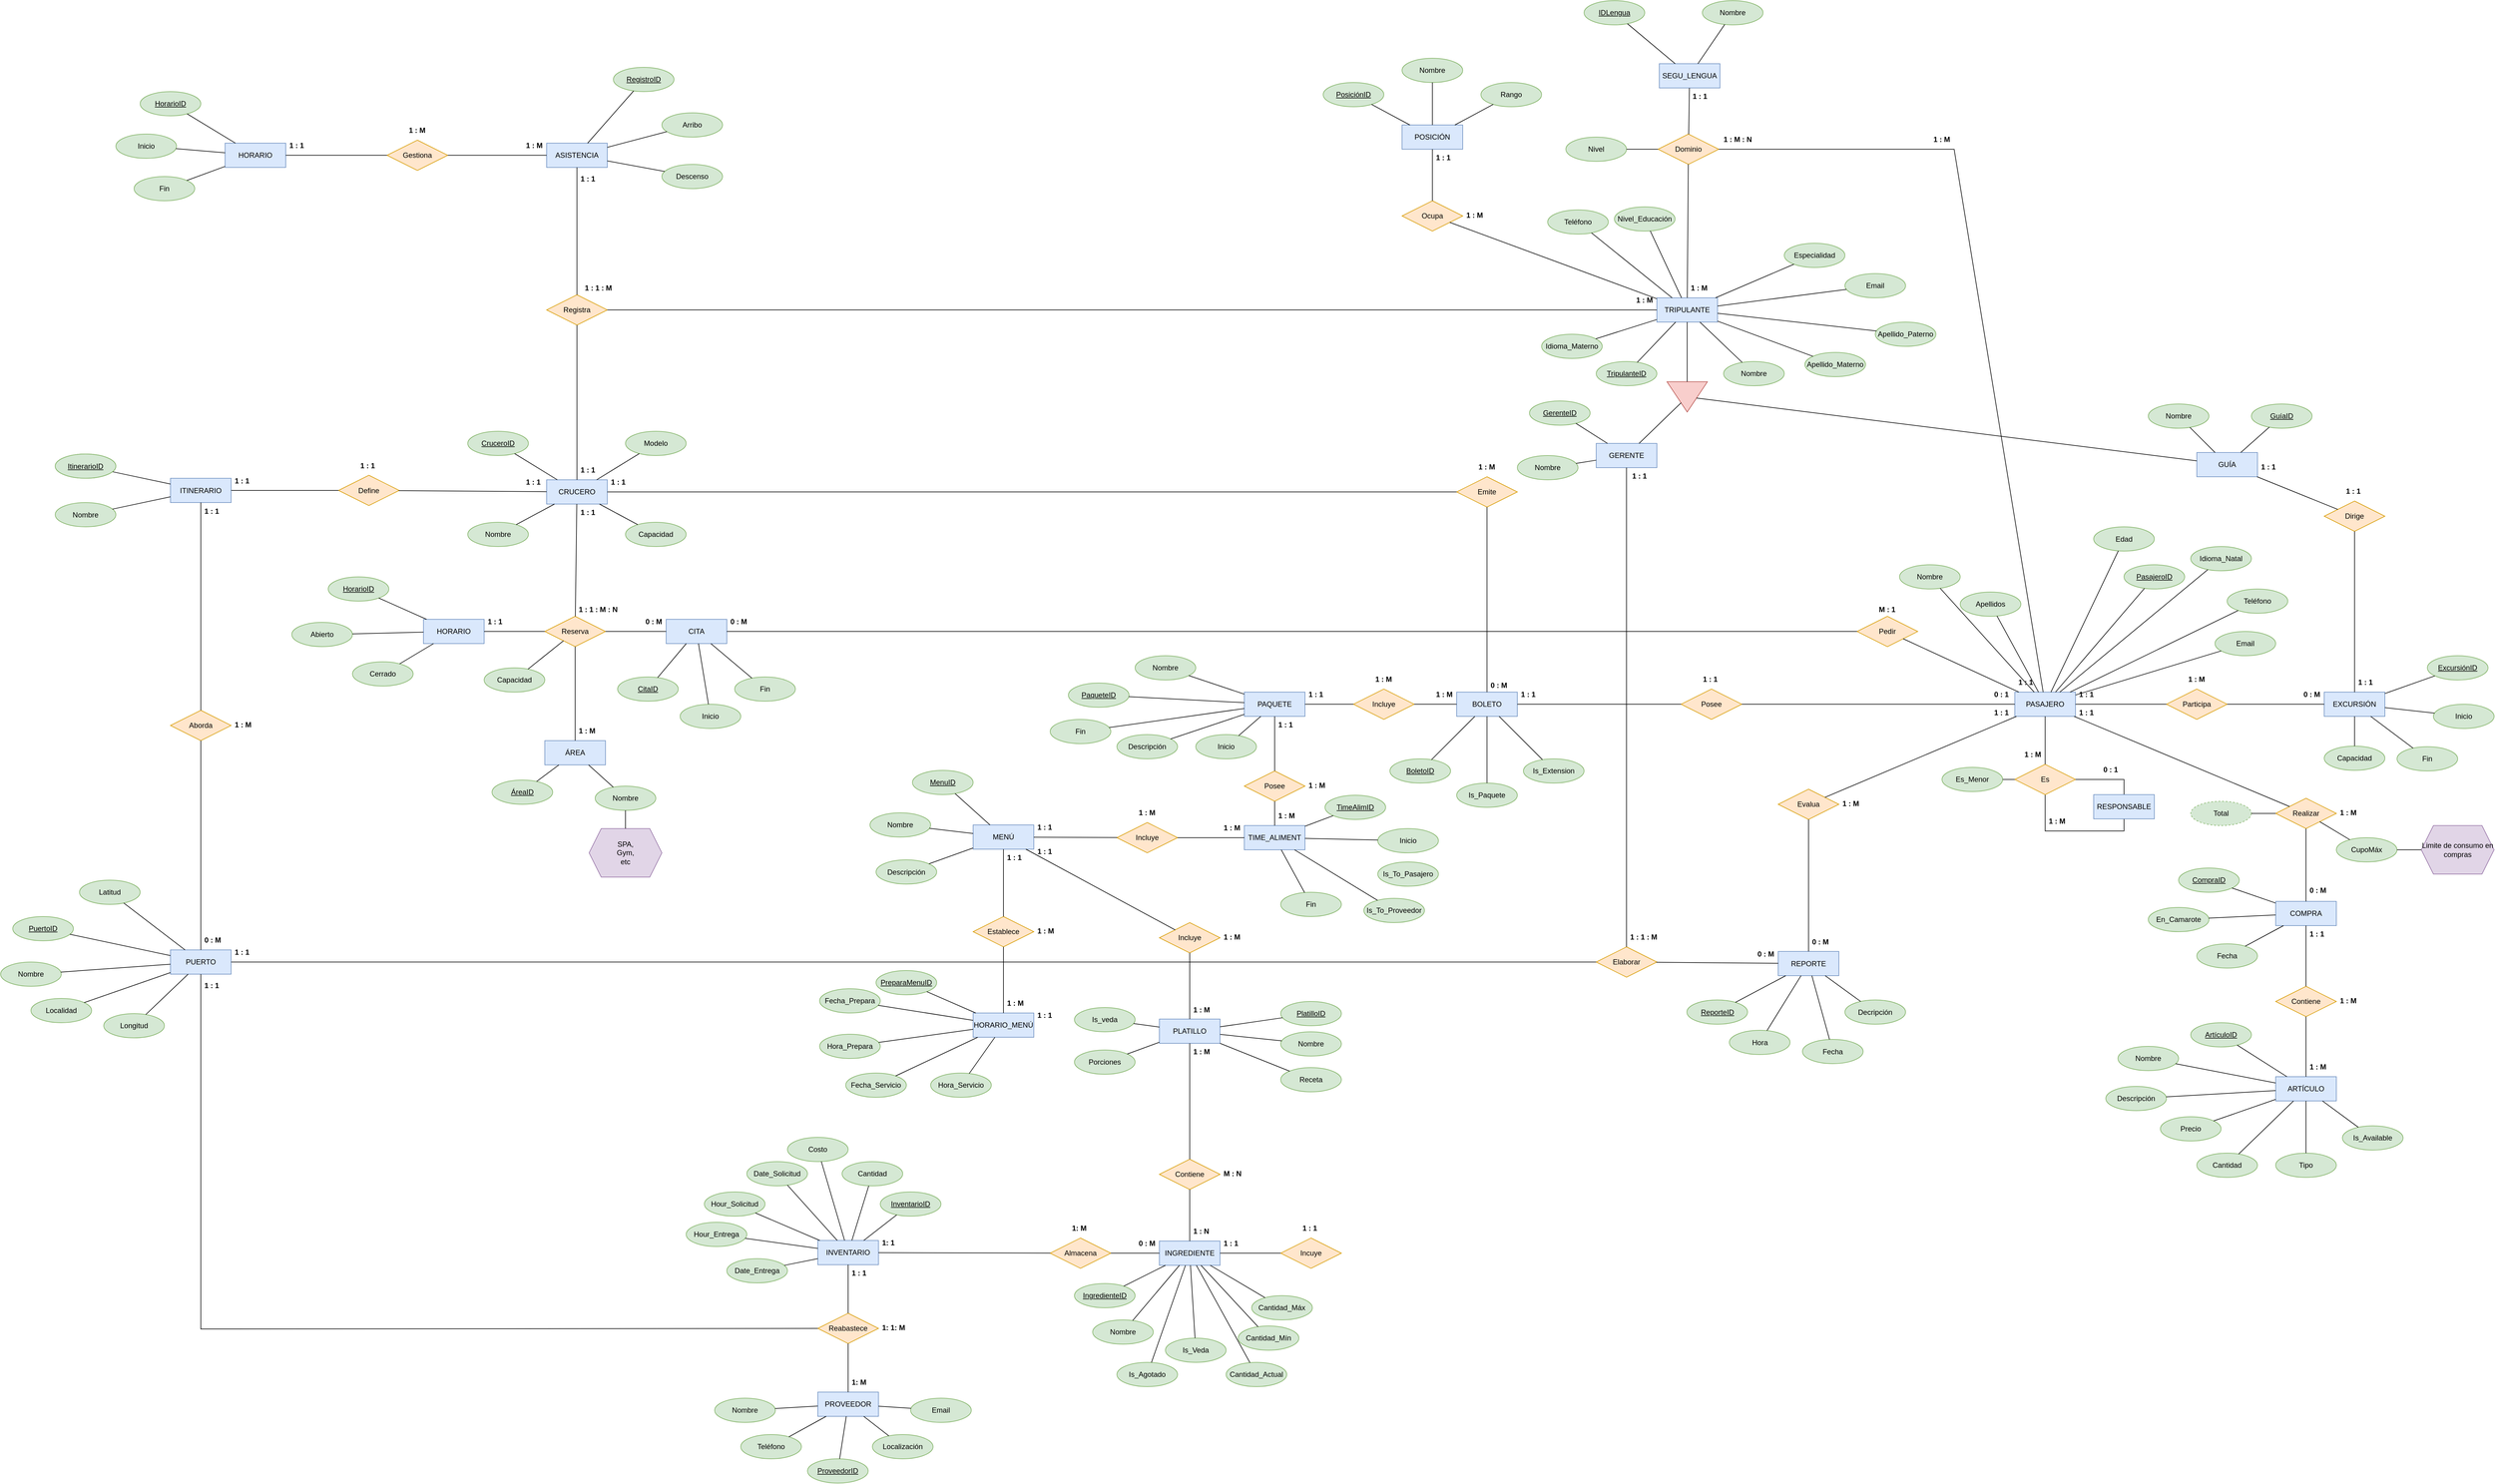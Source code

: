 <mxfile version="24.2.8" type="github">
  <diagram name="Página-1" id="fh45Sw1o85wzkQd8TUYy">
    <mxGraphModel dx="2861" dy="1934" grid="1" gridSize="10" guides="1" tooltips="1" connect="1" arrows="1" fold="1" page="1" pageScale="1" pageWidth="827" pageHeight="1169" math="0" shadow="0">
      <root>
        <mxCell id="0" />
        <mxCell id="1" parent="0" />
        <mxCell id="QrtproMrHh4IBVWKwY2D-1" value="CRUCERO" style="whiteSpace=wrap;html=1;align=center;fillColor=#dae8fc;strokeColor=#6c8ebf;" vertex="1" parent="1">
          <mxGeometry x="-520" y="280" width="100" height="40" as="geometry" />
        </mxCell>
        <mxCell id="QrtproMrHh4IBVWKwY2D-2" value="1 : 1" style="text;strokeColor=none;fillColor=none;spacingLeft=4;spacingRight=4;overflow=hidden;rotatable=0;points=[[0,0.5],[1,0.5]];portConstraint=eastwest;fontSize=12;whiteSpace=wrap;html=1;fontStyle=1" vertex="1" parent="1">
          <mxGeometry x="-470" y="250" width="40" height="30" as="geometry" />
        </mxCell>
        <mxCell id="QrtproMrHh4IBVWKwY2D-3" value="1 : 1" style="text;strokeColor=none;fillColor=none;spacingLeft=4;spacingRight=4;overflow=hidden;rotatable=0;points=[[0,0.5],[1,0.5]];portConstraint=eastwest;fontSize=12;whiteSpace=wrap;html=1;fontStyle=1" vertex="1" parent="1">
          <mxGeometry x="-470" y="320" width="40" height="30" as="geometry" />
        </mxCell>
        <mxCell id="QrtproMrHh4IBVWKwY2D-4" value="1 : 1" style="text;strokeColor=none;fillColor=none;spacingLeft=4;spacingRight=4;overflow=hidden;rotatable=0;points=[[0,0.5],[1,0.5]];portConstraint=eastwest;fontSize=12;whiteSpace=wrap;html=1;fontStyle=1" vertex="1" parent="1">
          <mxGeometry x="-560" y="270" width="40" height="30" as="geometry" />
        </mxCell>
        <mxCell id="QrtproMrHh4IBVWKwY2D-5" value="1 : 1" style="text;strokeColor=none;fillColor=none;spacingLeft=4;spacingRight=4;overflow=hidden;rotatable=0;points=[[0,0.5],[1,0.5]];portConstraint=eastwest;fontSize=12;whiteSpace=wrap;html=1;fontStyle=1" vertex="1" parent="1">
          <mxGeometry x="-420" y="270" width="40" height="30" as="geometry" />
        </mxCell>
        <mxCell id="QrtproMrHh4IBVWKwY2D-6" value="CruceroID" style="ellipse;whiteSpace=wrap;html=1;align=center;fontStyle=4;fillColor=#d5e8d4;strokeColor=#82b366;" vertex="1" parent="1">
          <mxGeometry x="-650" y="200" width="100" height="40" as="geometry" />
        </mxCell>
        <mxCell id="QrtproMrHh4IBVWKwY2D-7" value="Modelo" style="ellipse;whiteSpace=wrap;html=1;align=center;fillColor=#d5e8d4;strokeColor=#82b366;" vertex="1" parent="1">
          <mxGeometry x="-390" y="200" width="100" height="40" as="geometry" />
        </mxCell>
        <mxCell id="QrtproMrHh4IBVWKwY2D-8" value="Capacidad" style="ellipse;whiteSpace=wrap;html=1;align=center;fillColor=#d5e8d4;strokeColor=#82b366;" vertex="1" parent="1">
          <mxGeometry x="-390" y="350" width="100" height="40" as="geometry" />
        </mxCell>
        <mxCell id="QrtproMrHh4IBVWKwY2D-9" value="Nombre" style="ellipse;whiteSpace=wrap;html=1;align=center;fillColor=#d5e8d4;strokeColor=#82b366;" vertex="1" parent="1">
          <mxGeometry x="-650" y="350" width="100" height="40" as="geometry" />
        </mxCell>
        <mxCell id="QrtproMrHh4IBVWKwY2D-10" value="" style="endArrow=none;html=1;rounded=0;" edge="1" parent="1" source="QrtproMrHh4IBVWKwY2D-6" target="QrtproMrHh4IBVWKwY2D-1">
          <mxGeometry relative="1" as="geometry">
            <mxPoint x="-577" y="240" as="sourcePoint" />
            <mxPoint x="-417" y="240" as="targetPoint" />
          </mxGeometry>
        </mxCell>
        <mxCell id="QrtproMrHh4IBVWKwY2D-11" value="" style="endArrow=none;html=1;rounded=0;" edge="1" parent="1" source="QrtproMrHh4IBVWKwY2D-7" target="QrtproMrHh4IBVWKwY2D-1">
          <mxGeometry relative="1" as="geometry">
            <mxPoint x="-397" y="215.9" as="sourcePoint" />
            <mxPoint x="-237" y="215.9" as="targetPoint" />
          </mxGeometry>
        </mxCell>
        <mxCell id="QrtproMrHh4IBVWKwY2D-12" value="" style="endArrow=none;html=1;rounded=0;" edge="1" parent="1" source="QrtproMrHh4IBVWKwY2D-1" target="QrtproMrHh4IBVWKwY2D-9">
          <mxGeometry relative="1" as="geometry">
            <mxPoint x="-297" y="360" as="sourcePoint" />
            <mxPoint x="-137" y="360" as="targetPoint" />
          </mxGeometry>
        </mxCell>
        <mxCell id="QrtproMrHh4IBVWKwY2D-13" value="" style="endArrow=none;html=1;rounded=0;" edge="1" parent="1" source="QrtproMrHh4IBVWKwY2D-1" target="QrtproMrHh4IBVWKwY2D-8">
          <mxGeometry relative="1" as="geometry">
            <mxPoint x="-347" y="360" as="sourcePoint" />
            <mxPoint x="-187" y="360" as="targetPoint" />
          </mxGeometry>
        </mxCell>
        <mxCell id="QrtproMrHh4IBVWKwY2D-14" value="Define" style="shape=rhombus;perimeter=rhombusPerimeter;whiteSpace=wrap;html=1;align=center;fillColor=#ffe6cc;strokeColor=#d79b00;" vertex="1" parent="1">
          <mxGeometry x="-863" y="272.5" width="100" height="50" as="geometry" />
        </mxCell>
        <mxCell id="QrtproMrHh4IBVWKwY2D-15" value="ITINERARIO" style="whiteSpace=wrap;html=1;align=center;fillColor=#dae8fc;strokeColor=#6c8ebf;" vertex="1" parent="1">
          <mxGeometry x="-1140" y="277.5" width="100" height="40" as="geometry" />
        </mxCell>
        <mxCell id="QrtproMrHh4IBVWKwY2D-16" value="" style="endArrow=none;html=1;rounded=0;" edge="1" parent="1" source="QrtproMrHh4IBVWKwY2D-15" target="QrtproMrHh4IBVWKwY2D-14">
          <mxGeometry relative="1" as="geometry">
            <mxPoint x="-543" y="387.5" as="sourcePoint" />
            <mxPoint x="-383" y="387.5" as="targetPoint" />
          </mxGeometry>
        </mxCell>
        <mxCell id="QrtproMrHh4IBVWKwY2D-17" value="1 : 1" style="text;strokeColor=none;fillColor=none;spacingLeft=4;spacingRight=4;overflow=hidden;rotatable=0;points=[[0,0.5],[1,0.5]];portConstraint=eastwest;fontSize=12;whiteSpace=wrap;html=1;fontStyle=1" vertex="1" parent="1">
          <mxGeometry x="-1090" y="317.5" width="40" height="30" as="geometry" />
        </mxCell>
        <mxCell id="QrtproMrHh4IBVWKwY2D-18" value="1 : 1" style="text;strokeColor=none;fillColor=none;spacingLeft=4;spacingRight=4;overflow=hidden;rotatable=0;points=[[0,0.5],[1,0.5]];portConstraint=eastwest;fontSize=12;whiteSpace=wrap;html=1;fontStyle=1" vertex="1" parent="1">
          <mxGeometry x="-833" y="242.5" width="40" height="30" as="geometry" />
        </mxCell>
        <mxCell id="QrtproMrHh4IBVWKwY2D-19" value="1 : 1" style="text;strokeColor=none;fillColor=none;spacingLeft=4;spacingRight=4;overflow=hidden;rotatable=0;points=[[0,0.5],[1,0.5]];portConstraint=eastwest;fontSize=12;whiteSpace=wrap;html=1;fontStyle=1" vertex="1" parent="1">
          <mxGeometry x="-1040" y="267.5" width="40" height="30" as="geometry" />
        </mxCell>
        <mxCell id="QrtproMrHh4IBVWKwY2D-20" value="ItinerarioID" style="ellipse;whiteSpace=wrap;html=1;align=center;fontStyle=4;fillColor=#d5e8d4;strokeColor=#82b366;" vertex="1" parent="1">
          <mxGeometry x="-1330" y="237.5" width="100" height="40" as="geometry" />
        </mxCell>
        <mxCell id="QrtproMrHh4IBVWKwY2D-21" value="Nombre" style="ellipse;whiteSpace=wrap;html=1;align=center;fillColor=#d5e8d4;strokeColor=#82b366;" vertex="1" parent="1">
          <mxGeometry x="-1330" y="317.5" width="100" height="40" as="geometry" />
        </mxCell>
        <mxCell id="QrtproMrHh4IBVWKwY2D-22" value="" style="endArrow=none;html=1;rounded=0;" edge="1" parent="1" source="QrtproMrHh4IBVWKwY2D-20" target="QrtproMrHh4IBVWKwY2D-15">
          <mxGeometry relative="1" as="geometry">
            <mxPoint x="-1170" y="377.5" as="sourcePoint" />
            <mxPoint x="-1010" y="377.5" as="targetPoint" />
          </mxGeometry>
        </mxCell>
        <mxCell id="QrtproMrHh4IBVWKwY2D-23" value="" style="endArrow=none;html=1;rounded=0;" edge="1" parent="1" source="QrtproMrHh4IBVWKwY2D-21" target="QrtproMrHh4IBVWKwY2D-15">
          <mxGeometry relative="1" as="geometry">
            <mxPoint x="-1210" y="397.5" as="sourcePoint" />
            <mxPoint x="-1050" y="397.5" as="targetPoint" />
          </mxGeometry>
        </mxCell>
        <mxCell id="QrtproMrHh4IBVWKwY2D-24" value="ItinerarioID" style="ellipse;whiteSpace=wrap;html=1;align=center;fontStyle=4;fillColor=#d5e8d4;strokeColor=#82b366;" vertex="1" parent="1">
          <mxGeometry x="-1330" y="237.5" width="100" height="40" as="geometry" />
        </mxCell>
        <mxCell id="QrtproMrHh4IBVWKwY2D-25" value="" style="endArrow=none;html=1;rounded=0;" edge="1" parent="1" source="QrtproMrHh4IBVWKwY2D-14" target="QrtproMrHh4IBVWKwY2D-1">
          <mxGeometry relative="1" as="geometry">
            <mxPoint x="-830" y="410" as="sourcePoint" />
            <mxPoint x="-670" y="410" as="targetPoint" />
          </mxGeometry>
        </mxCell>
        <mxCell id="QrtproMrHh4IBVWKwY2D-26" value="Aborda" style="shape=rhombus;perimeter=rhombusPerimeter;whiteSpace=wrap;html=1;align=center;fillColor=#ffe6cc;strokeColor=#d79b00;" vertex="1" parent="1">
          <mxGeometry x="-1140" y="660" width="100" height="50" as="geometry" />
        </mxCell>
        <mxCell id="QrtproMrHh4IBVWKwY2D-27" value="PUERTO" style="whiteSpace=wrap;html=1;align=center;fillColor=#dae8fc;strokeColor=#6c8ebf;" vertex="1" parent="1">
          <mxGeometry x="-1140" y="1055" width="100" height="40" as="geometry" />
        </mxCell>
        <mxCell id="QrtproMrHh4IBVWKwY2D-28" value="" style="endArrow=none;html=1;rounded=0;" edge="1" parent="1" source="QrtproMrHh4IBVWKwY2D-27" target="QrtproMrHh4IBVWKwY2D-26">
          <mxGeometry relative="1" as="geometry">
            <mxPoint x="-1130" y="565.01" as="sourcePoint" />
            <mxPoint x="-970" y="565.01" as="targetPoint" />
          </mxGeometry>
        </mxCell>
        <mxCell id="QrtproMrHh4IBVWKwY2D-29" value="1 : M" style="text;strokeColor=none;fillColor=none;spacingLeft=4;spacingRight=4;overflow=hidden;rotatable=0;points=[[0,0.5],[1,0.5]];portConstraint=eastwest;fontSize=12;whiteSpace=wrap;html=1;fontStyle=1" vertex="1" parent="1">
          <mxGeometry x="-1040" y="670" width="40" height="30" as="geometry" />
        </mxCell>
        <mxCell id="QrtproMrHh4IBVWKwY2D-30" value="0 : M" style="text;strokeColor=none;fillColor=none;spacingLeft=4;spacingRight=4;overflow=hidden;rotatable=0;points=[[0,0.5],[1,0.5]];portConstraint=eastwest;fontSize=12;whiteSpace=wrap;html=1;fontStyle=1" vertex="1" parent="1">
          <mxGeometry x="-1090" y="1025" width="40" height="30" as="geometry" />
        </mxCell>
        <mxCell id="QrtproMrHh4IBVWKwY2D-31" value="1 : 1" style="text;strokeColor=none;fillColor=none;spacingLeft=4;spacingRight=4;overflow=hidden;rotatable=0;points=[[0,0.5],[1,0.5]];portConstraint=eastwest;fontSize=12;whiteSpace=wrap;html=1;fontStyle=1" vertex="1" parent="1">
          <mxGeometry x="-1040" y="1045" width="40" height="30" as="geometry" />
        </mxCell>
        <mxCell id="QrtproMrHh4IBVWKwY2D-32" value="1 : 1" style="text;strokeColor=none;fillColor=none;spacingLeft=4;spacingRight=4;overflow=hidden;rotatable=0;points=[[0,0.5],[1,0.5]];portConstraint=eastwest;fontSize=12;whiteSpace=wrap;html=1;fontStyle=1" vertex="1" parent="1">
          <mxGeometry x="-1090" y="1100" width="40" height="25" as="geometry" />
        </mxCell>
        <mxCell id="QrtproMrHh4IBVWKwY2D-33" value="PuertoID" style="ellipse;whiteSpace=wrap;html=1;align=center;fontStyle=4;fillColor=#d5e8d4;strokeColor=#82b366;" vertex="1" parent="1">
          <mxGeometry x="-1400" y="1000" width="100" height="40" as="geometry" />
        </mxCell>
        <mxCell id="QrtproMrHh4IBVWKwY2D-34" value="Nombre" style="ellipse;whiteSpace=wrap;html=1;align=center;fillColor=#d5e8d4;strokeColor=#82b366;" vertex="1" parent="1">
          <mxGeometry x="-1420" y="1075" width="100" height="40" as="geometry" />
        </mxCell>
        <mxCell id="QrtproMrHh4IBVWKwY2D-35" value="Localidad" style="ellipse;whiteSpace=wrap;html=1;align=center;fillColor=#d5e8d4;strokeColor=#82b366;" vertex="1" parent="1">
          <mxGeometry x="-1370" y="1135" width="100" height="40" as="geometry" />
        </mxCell>
        <mxCell id="QrtproMrHh4IBVWKwY2D-36" value="Latitud" style="ellipse;whiteSpace=wrap;html=1;align=center;fillColor=#d5e8d4;strokeColor=#82b366;" vertex="1" parent="1">
          <mxGeometry x="-1290" y="940" width="100" height="40" as="geometry" />
        </mxCell>
        <mxCell id="QrtproMrHh4IBVWKwY2D-37" value="Longitud" style="ellipse;whiteSpace=wrap;html=1;align=center;fillColor=#d5e8d4;strokeColor=#82b366;" vertex="1" parent="1">
          <mxGeometry x="-1250" y="1160" width="100" height="40" as="geometry" />
        </mxCell>
        <mxCell id="QrtproMrHh4IBVWKwY2D-38" value="" style="endArrow=none;html=1;rounded=0;" edge="1" parent="1" source="QrtproMrHh4IBVWKwY2D-36" target="QrtproMrHh4IBVWKwY2D-27">
          <mxGeometry relative="1" as="geometry">
            <mxPoint x="-1230" y="1050" as="sourcePoint" />
            <mxPoint x="-1070" y="1050" as="targetPoint" />
          </mxGeometry>
        </mxCell>
        <mxCell id="QrtproMrHh4IBVWKwY2D-39" value="" style="endArrow=none;html=1;rounded=0;" edge="1" parent="1" source="QrtproMrHh4IBVWKwY2D-33" target="QrtproMrHh4IBVWKwY2D-27">
          <mxGeometry relative="1" as="geometry">
            <mxPoint x="-1310" y="1040" as="sourcePoint" />
            <mxPoint x="-1150" y="1040" as="targetPoint" />
          </mxGeometry>
        </mxCell>
        <mxCell id="QrtproMrHh4IBVWKwY2D-40" value="" style="endArrow=none;html=1;rounded=0;" edge="1" parent="1" source="QrtproMrHh4IBVWKwY2D-34" target="QrtproMrHh4IBVWKwY2D-27">
          <mxGeometry relative="1" as="geometry">
            <mxPoint x="-1280" y="1030" as="sourcePoint" />
            <mxPoint x="-1120" y="1030" as="targetPoint" />
          </mxGeometry>
        </mxCell>
        <mxCell id="QrtproMrHh4IBVWKwY2D-41" value="" style="endArrow=none;html=1;rounded=0;" edge="1" parent="1" source="QrtproMrHh4IBVWKwY2D-35" target="QrtproMrHh4IBVWKwY2D-27">
          <mxGeometry relative="1" as="geometry">
            <mxPoint x="-1250" y="1060" as="sourcePoint" />
            <mxPoint x="-1090" y="1060" as="targetPoint" />
          </mxGeometry>
        </mxCell>
        <mxCell id="QrtproMrHh4IBVWKwY2D-42" value="" style="endArrow=none;html=1;rounded=0;" edge="1" parent="1" source="QrtproMrHh4IBVWKwY2D-37" target="QrtproMrHh4IBVWKwY2D-27">
          <mxGeometry relative="1" as="geometry">
            <mxPoint x="-1280" y="1150" as="sourcePoint" />
            <mxPoint x="-1120" y="1150" as="targetPoint" />
          </mxGeometry>
        </mxCell>
        <mxCell id="QrtproMrHh4IBVWKwY2D-43" value="" style="endArrow=none;html=1;rounded=0;" edge="1" parent="1" source="QrtproMrHh4IBVWKwY2D-15" target="QrtproMrHh4IBVWKwY2D-26">
          <mxGeometry relative="1" as="geometry">
            <mxPoint x="-1080" y="410" as="sourcePoint" />
            <mxPoint x="-920" y="410" as="targetPoint" />
          </mxGeometry>
        </mxCell>
        <mxCell id="QrtproMrHh4IBVWKwY2D-44" value="Registra" style="shape=rhombus;perimeter=rhombusPerimeter;whiteSpace=wrap;html=1;align=center;fillColor=#ffe6cc;strokeColor=#d79b00;" vertex="1" parent="1">
          <mxGeometry x="-520" y="-25" width="100" height="50" as="geometry" />
        </mxCell>
        <mxCell id="QrtproMrHh4IBVWKwY2D-45" value="1 : 1 : M" style="text;strokeColor=none;fillColor=none;spacingLeft=4;spacingRight=4;overflow=hidden;rotatable=0;points=[[0,0.5],[1,0.5]];portConstraint=eastwest;fontSize=12;whiteSpace=wrap;html=1;fontStyle=1" vertex="1" parent="1">
          <mxGeometry x="-463" y="-50" width="60" height="30" as="geometry" />
        </mxCell>
        <mxCell id="QrtproMrHh4IBVWKwY2D-46" value="ASISTENCIA" style="whiteSpace=wrap;html=1;align=center;fillColor=#dae8fc;strokeColor=#6c8ebf;" vertex="1" parent="1">
          <mxGeometry x="-520" y="-275" width="100" height="40" as="geometry" />
        </mxCell>
        <mxCell id="QrtproMrHh4IBVWKwY2D-47" value="" style="endArrow=none;html=1;rounded=0;" edge="1" parent="1" source="QrtproMrHh4IBVWKwY2D-44" target="QrtproMrHh4IBVWKwY2D-46">
          <mxGeometry relative="1" as="geometry">
            <mxPoint x="-563" y="55" as="sourcePoint" />
            <mxPoint x="-403" y="55" as="targetPoint" />
          </mxGeometry>
        </mxCell>
        <mxCell id="QrtproMrHh4IBVWKwY2D-48" value="1 : 1" style="text;strokeColor=none;fillColor=none;spacingLeft=4;spacingRight=4;overflow=hidden;rotatable=0;points=[[0,0.5],[1,0.5]];portConstraint=eastwest;fontSize=12;whiteSpace=wrap;html=1;fontStyle=1" vertex="1" parent="1">
          <mxGeometry x="-470" y="-230" width="40" height="25" as="geometry" />
        </mxCell>
        <mxCell id="QrtproMrHh4IBVWKwY2D-49" value="Gestiona" style="shape=rhombus;perimeter=rhombusPerimeter;whiteSpace=wrap;html=1;align=center;fillColor=#ffe6cc;strokeColor=#d79b00;" vertex="1" parent="1">
          <mxGeometry x="-783" y="-280" width="100" height="50" as="geometry" />
        </mxCell>
        <mxCell id="QrtproMrHh4IBVWKwY2D-50" value="HORARIO" style="whiteSpace=wrap;html=1;align=center;fillColor=#dae8fc;strokeColor=#6c8ebf;" vertex="1" parent="1">
          <mxGeometry x="-1050" y="-275" width="100" height="40" as="geometry" />
        </mxCell>
        <mxCell id="QrtproMrHh4IBVWKwY2D-53" value="" style="endArrow=none;html=1;rounded=0;" edge="1" parent="1" source="QrtproMrHh4IBVWKwY2D-49" target="QrtproMrHh4IBVWKwY2D-46">
          <mxGeometry relative="1" as="geometry">
            <mxPoint x="-390" y="-330" as="sourcePoint" />
            <mxPoint x="-230" y="-330" as="targetPoint" />
          </mxGeometry>
        </mxCell>
        <mxCell id="QrtproMrHh4IBVWKwY2D-54" value="" style="endArrow=none;html=1;rounded=0;" edge="1" parent="1" source="QrtproMrHh4IBVWKwY2D-50" target="QrtproMrHh4IBVWKwY2D-49">
          <mxGeometry relative="1" as="geometry">
            <mxPoint x="-1063" y="-400" as="sourcePoint" />
            <mxPoint x="-903" y="-400" as="targetPoint" />
          </mxGeometry>
        </mxCell>
        <mxCell id="QrtproMrHh4IBVWKwY2D-55" value="1 : M" style="text;strokeColor=none;fillColor=none;spacingLeft=4;spacingRight=4;overflow=hidden;rotatable=0;points=[[0,0.5],[1,0.5]];portConstraint=eastwest;fontSize=12;whiteSpace=wrap;html=1;fontStyle=1" vertex="1" parent="1">
          <mxGeometry x="-560" y="-285" width="40" height="30" as="geometry" />
        </mxCell>
        <mxCell id="QrtproMrHh4IBVWKwY2D-58" value="1 : M" style="text;strokeColor=none;fillColor=none;spacingLeft=4;spacingRight=4;overflow=hidden;rotatable=0;points=[[0,0.5],[1,0.5]];portConstraint=eastwest;fontSize=12;whiteSpace=wrap;html=1;fontStyle=1" vertex="1" parent="1">
          <mxGeometry x="-753" y="-310" width="40" height="30" as="geometry" />
        </mxCell>
        <mxCell id="QrtproMrHh4IBVWKwY2D-59" value="1 : 1" style="text;strokeColor=none;fillColor=none;spacingLeft=4;spacingRight=4;overflow=hidden;rotatable=0;points=[[0,0.5],[1,0.5]];portConstraint=eastwest;fontSize=12;whiteSpace=wrap;html=1;fontStyle=1" vertex="1" parent="1">
          <mxGeometry x="-950" y="-285" width="40" height="30" as="geometry" />
        </mxCell>
        <mxCell id="QrtproMrHh4IBVWKwY2D-60" value="RegistroID" style="ellipse;whiteSpace=wrap;html=1;align=center;fontStyle=4;fillColor=#d5e8d4;strokeColor=#82b366;" vertex="1" parent="1">
          <mxGeometry x="-410" y="-400" width="100" height="40" as="geometry" />
        </mxCell>
        <mxCell id="QrtproMrHh4IBVWKwY2D-61" value="Arribo" style="ellipse;whiteSpace=wrap;html=1;align=center;fillColor=#d5e8d4;strokeColor=#82b366;" vertex="1" parent="1">
          <mxGeometry x="-330" y="-325" width="100" height="40" as="geometry" />
        </mxCell>
        <mxCell id="QrtproMrHh4IBVWKwY2D-62" value="Descenso" style="ellipse;whiteSpace=wrap;html=1;align=center;fillColor=#d5e8d4;strokeColor=#82b366;" vertex="1" parent="1">
          <mxGeometry x="-330" y="-240" width="100" height="40" as="geometry" />
        </mxCell>
        <mxCell id="QrtproMrHh4IBVWKwY2D-63" value="" style="endArrow=none;html=1;rounded=0;" edge="1" parent="1" source="QrtproMrHh4IBVWKwY2D-46" target="QrtproMrHh4IBVWKwY2D-60">
          <mxGeometry relative="1" as="geometry">
            <mxPoint x="-427" y="-300" as="sourcePoint" />
            <mxPoint x="-267" y="-300" as="targetPoint" />
          </mxGeometry>
        </mxCell>
        <mxCell id="QrtproMrHh4IBVWKwY2D-64" value="" style="endArrow=none;html=1;rounded=0;" edge="1" parent="1" source="QrtproMrHh4IBVWKwY2D-46" target="QrtproMrHh4IBVWKwY2D-61">
          <mxGeometry relative="1" as="geometry">
            <mxPoint x="-357" y="-260" as="sourcePoint" />
            <mxPoint x="-197" y="-260" as="targetPoint" />
          </mxGeometry>
        </mxCell>
        <mxCell id="QrtproMrHh4IBVWKwY2D-65" value="" style="endArrow=none;html=1;rounded=0;" edge="1" parent="1" source="QrtproMrHh4IBVWKwY2D-46" target="QrtproMrHh4IBVWKwY2D-62">
          <mxGeometry relative="1" as="geometry">
            <mxPoint x="-347" y="-170" as="sourcePoint" />
            <mxPoint x="-187" y="-170" as="targetPoint" />
          </mxGeometry>
        </mxCell>
        <mxCell id="QrtproMrHh4IBVWKwY2D-66" value="HorarioID" style="ellipse;whiteSpace=wrap;html=1;align=center;fontStyle=4;fillColor=#d5e8d4;strokeColor=#82b366;" vertex="1" parent="1">
          <mxGeometry x="-1190" y="-360" width="100" height="40" as="geometry" />
        </mxCell>
        <mxCell id="QrtproMrHh4IBVWKwY2D-67" value="Inicio" style="ellipse;whiteSpace=wrap;html=1;align=center;fillColor=#d5e8d4;strokeColor=#82b366;" vertex="1" parent="1">
          <mxGeometry x="-1230" y="-290" width="100" height="40" as="geometry" />
        </mxCell>
        <mxCell id="QrtproMrHh4IBVWKwY2D-68" value="Fin" style="ellipse;whiteSpace=wrap;html=1;align=center;fillColor=#d5e8d4;strokeColor=#82b366;" vertex="1" parent="1">
          <mxGeometry x="-1200" y="-220" width="100" height="40" as="geometry" />
        </mxCell>
        <mxCell id="QrtproMrHh4IBVWKwY2D-69" value="" style="endArrow=none;html=1;rounded=0;" edge="1" parent="1" source="QrtproMrHh4IBVWKwY2D-66" target="QrtproMrHh4IBVWKwY2D-50">
          <mxGeometry relative="1" as="geometry">
            <mxPoint x="-1140" y="-280" as="sourcePoint" />
            <mxPoint x="-980" y="-280" as="targetPoint" />
          </mxGeometry>
        </mxCell>
        <mxCell id="QrtproMrHh4IBVWKwY2D-70" value="" style="endArrow=none;html=1;rounded=0;" edge="1" parent="1" source="QrtproMrHh4IBVWKwY2D-67" target="QrtproMrHh4IBVWKwY2D-50">
          <mxGeometry relative="1" as="geometry">
            <mxPoint x="-1180" y="-240" as="sourcePoint" />
            <mxPoint x="-1020" y="-240" as="targetPoint" />
          </mxGeometry>
        </mxCell>
        <mxCell id="QrtproMrHh4IBVWKwY2D-71" value="" style="endArrow=none;html=1;rounded=0;" edge="1" parent="1" source="QrtproMrHh4IBVWKwY2D-68" target="QrtproMrHh4IBVWKwY2D-50">
          <mxGeometry relative="1" as="geometry">
            <mxPoint x="-1080" y="-170" as="sourcePoint" />
            <mxPoint x="-920" y="-170" as="targetPoint" />
          </mxGeometry>
        </mxCell>
        <mxCell id="QrtproMrHh4IBVWKwY2D-87" value="" style="endArrow=none;html=1;rounded=0;" edge="1" parent="1" source="QrtproMrHh4IBVWKwY2D-1" target="QrtproMrHh4IBVWKwY2D-44">
          <mxGeometry relative="1" as="geometry">
            <mxPoint x="-670" y="80" as="sourcePoint" />
            <mxPoint x="-510" y="80" as="targetPoint" />
          </mxGeometry>
        </mxCell>
        <mxCell id="QrtproMrHh4IBVWKwY2D-88" value="Reserva" style="shape=rhombus;perimeter=rhombusPerimeter;whiteSpace=wrap;html=1;align=center;fillColor=#ffe6cc;strokeColor=#d79b00;" vertex="1" parent="1">
          <mxGeometry x="-523" y="505" width="100" height="50" as="geometry" />
        </mxCell>
        <mxCell id="QrtproMrHh4IBVWKwY2D-89" value="ÁREA" style="whiteSpace=wrap;html=1;align=center;fillColor=#dae8fc;strokeColor=#6c8ebf;" vertex="1" parent="1">
          <mxGeometry x="-523" y="710" width="100" height="40" as="geometry" />
        </mxCell>
        <mxCell id="QrtproMrHh4IBVWKwY2D-90" value="HORARIO" style="whiteSpace=wrap;html=1;align=center;fillColor=#dae8fc;strokeColor=#6c8ebf;" vertex="1" parent="1">
          <mxGeometry x="-723" y="510" width="100" height="40" as="geometry" />
        </mxCell>
        <mxCell id="QrtproMrHh4IBVWKwY2D-91" value="" style="endArrow=none;html=1;rounded=0;" edge="1" parent="1" source="QrtproMrHh4IBVWKwY2D-89" target="QrtproMrHh4IBVWKwY2D-88">
          <mxGeometry relative="1" as="geometry">
            <mxPoint x="-743" y="420" as="sourcePoint" />
            <mxPoint x="-583" y="420" as="targetPoint" />
          </mxGeometry>
        </mxCell>
        <mxCell id="QrtproMrHh4IBVWKwY2D-92" value="1 : M" style="text;strokeColor=none;fillColor=none;spacingLeft=4;spacingRight=4;overflow=hidden;rotatable=0;points=[[0,0.5],[1,0.5]];portConstraint=eastwest;fontSize=12;whiteSpace=wrap;html=1;fontStyle=1" vertex="1" parent="1">
          <mxGeometry x="-473" y="680" width="40" height="30" as="geometry" />
        </mxCell>
        <mxCell id="QrtproMrHh4IBVWKwY2D-93" value="CITA" style="whiteSpace=wrap;html=1;align=center;fillColor=#dae8fc;strokeColor=#6c8ebf;" vertex="1" parent="1">
          <mxGeometry x="-323" y="510" width="100" height="40" as="geometry" />
        </mxCell>
        <mxCell id="QrtproMrHh4IBVWKwY2D-94" value="" style="endArrow=none;html=1;rounded=0;" edge="1" parent="1" source="QrtproMrHh4IBVWKwY2D-88" target="QrtproMrHh4IBVWKwY2D-93">
          <mxGeometry relative="1" as="geometry">
            <mxPoint x="-193" y="605" as="sourcePoint" />
            <mxPoint x="-33" y="605" as="targetPoint" />
          </mxGeometry>
        </mxCell>
        <mxCell id="QrtproMrHh4IBVWKwY2D-95" value="0 : M" style="text;strokeColor=none;fillColor=none;spacingLeft=4;spacingRight=4;overflow=hidden;rotatable=0;points=[[0,0.5],[1,0.5]];portConstraint=eastwest;fontSize=12;whiteSpace=wrap;html=1;fontStyle=1" vertex="1" parent="1">
          <mxGeometry x="-363" y="500" width="40" height="30" as="geometry" />
        </mxCell>
        <mxCell id="QrtproMrHh4IBVWKwY2D-96" value="" style="endArrow=none;html=1;rounded=0;" edge="1" parent="1" source="QrtproMrHh4IBVWKwY2D-88" target="QrtproMrHh4IBVWKwY2D-90">
          <mxGeometry relative="1" as="geometry">
            <mxPoint x="-403" y="595" as="sourcePoint" />
            <mxPoint x="-243" y="595" as="targetPoint" />
          </mxGeometry>
        </mxCell>
        <mxCell id="QrtproMrHh4IBVWKwY2D-97" value="1 : 1" style="text;strokeColor=none;fillColor=none;spacingLeft=4;spacingRight=4;overflow=hidden;rotatable=0;points=[[0,0.5],[1,0.5]];portConstraint=eastwest;fontSize=12;whiteSpace=wrap;html=1;fontStyle=1" vertex="1" parent="1">
          <mxGeometry x="-623" y="500" width="40" height="30" as="geometry" />
        </mxCell>
        <mxCell id="QrtproMrHh4IBVWKwY2D-98" value="1 : 1 : M : N" style="text;strokeColor=none;fillColor=none;spacingLeft=4;spacingRight=4;overflow=hidden;rotatable=0;points=[[0,0.5],[1,0.5]];portConstraint=eastwest;fontSize=12;whiteSpace=wrap;html=1;fontStyle=1" vertex="1" parent="1">
          <mxGeometry x="-473" y="480" width="80" height="30" as="geometry" />
        </mxCell>
        <mxCell id="QrtproMrHh4IBVWKwY2D-99" value="0 : M" style="text;strokeColor=none;fillColor=none;spacingLeft=4;spacingRight=4;overflow=hidden;rotatable=0;points=[[0,0.5],[1,0.5]];portConstraint=eastwest;fontSize=12;whiteSpace=wrap;html=1;fontStyle=1" vertex="1" parent="1">
          <mxGeometry x="-223" y="500" width="40" height="30" as="geometry" />
        </mxCell>
        <mxCell id="QrtproMrHh4IBVWKwY2D-100" value="Capacidad" style="ellipse;whiteSpace=wrap;html=1;align=center;fillColor=#d5e8d4;strokeColor=#82b366;" vertex="1" parent="1">
          <mxGeometry x="-623" y="590" width="100" height="40" as="geometry" />
        </mxCell>
        <mxCell id="QrtproMrHh4IBVWKwY2D-101" value="" style="endArrow=none;html=1;rounded=0;" edge="1" parent="1" source="QrtproMrHh4IBVWKwY2D-100" target="QrtproMrHh4IBVWKwY2D-88">
          <mxGeometry relative="1" as="geometry">
            <mxPoint x="-650" y="670" as="sourcePoint" />
            <mxPoint x="-490" y="670" as="targetPoint" />
          </mxGeometry>
        </mxCell>
        <mxCell id="QrtproMrHh4IBVWKwY2D-102" value="HorarioID" style="ellipse;whiteSpace=wrap;html=1;align=center;fontStyle=4;fillColor=#d5e8d4;strokeColor=#82b366;" vertex="1" parent="1">
          <mxGeometry x="-880" y="440" width="100" height="40" as="geometry" />
        </mxCell>
        <mxCell id="QrtproMrHh4IBVWKwY2D-103" value="Abierto" style="ellipse;whiteSpace=wrap;html=1;align=center;fillColor=#d5e8d4;strokeColor=#82b366;" vertex="1" parent="1">
          <mxGeometry x="-940" y="515" width="100" height="40" as="geometry" />
        </mxCell>
        <mxCell id="QrtproMrHh4IBVWKwY2D-104" value="Cerrado" style="ellipse;whiteSpace=wrap;html=1;align=center;fillColor=#d5e8d4;strokeColor=#82b366;" vertex="1" parent="1">
          <mxGeometry x="-840" y="580" width="100" height="40" as="geometry" />
        </mxCell>
        <mxCell id="QrtproMrHh4IBVWKwY2D-105" value="" style="endArrow=none;html=1;rounded=0;" edge="1" parent="1" source="QrtproMrHh4IBVWKwY2D-102" target="QrtproMrHh4IBVWKwY2D-90">
          <mxGeometry relative="1" as="geometry">
            <mxPoint x="-820" y="570" as="sourcePoint" />
            <mxPoint x="-660" y="570" as="targetPoint" />
          </mxGeometry>
        </mxCell>
        <mxCell id="QrtproMrHh4IBVWKwY2D-106" value="" style="endArrow=none;html=1;rounded=0;" edge="1" parent="1" source="QrtproMrHh4IBVWKwY2D-103" target="QrtproMrHh4IBVWKwY2D-90">
          <mxGeometry relative="1" as="geometry">
            <mxPoint x="-790" y="550" as="sourcePoint" />
            <mxPoint x="-630" y="550" as="targetPoint" />
          </mxGeometry>
        </mxCell>
        <mxCell id="QrtproMrHh4IBVWKwY2D-107" value="" style="endArrow=none;html=1;rounded=0;" edge="1" parent="1" source="QrtproMrHh4IBVWKwY2D-104" target="QrtproMrHh4IBVWKwY2D-90">
          <mxGeometry relative="1" as="geometry">
            <mxPoint x="-760" y="560" as="sourcePoint" />
            <mxPoint x="-600" y="560" as="targetPoint" />
          </mxGeometry>
        </mxCell>
        <mxCell id="QrtproMrHh4IBVWKwY2D-108" value="Nombre" style="ellipse;whiteSpace=wrap;html=1;align=center;fillColor=#d5e8d4;strokeColor=#82b366;" vertex="1" parent="1">
          <mxGeometry x="-440" y="785" width="100" height="40" as="geometry" />
        </mxCell>
        <mxCell id="QrtproMrHh4IBVWKwY2D-109" value="ÁreaID" style="ellipse;whiteSpace=wrap;html=1;align=center;fontStyle=4;fillColor=#d5e8d4;strokeColor=#82b366;" vertex="1" parent="1">
          <mxGeometry x="-610" y="775" width="100" height="40" as="geometry" />
        </mxCell>
        <mxCell id="QrtproMrHh4IBVWKwY2D-110" value="" style="endArrow=none;html=1;rounded=0;" edge="1" parent="1" source="QrtproMrHh4IBVWKwY2D-109" target="QrtproMrHh4IBVWKwY2D-89">
          <mxGeometry relative="1" as="geometry">
            <mxPoint x="-740" y="860" as="sourcePoint" />
            <mxPoint x="-580" y="860" as="targetPoint" />
          </mxGeometry>
        </mxCell>
        <mxCell id="QrtproMrHh4IBVWKwY2D-111" value="" style="endArrow=none;html=1;rounded=0;" edge="1" parent="1" source="QrtproMrHh4IBVWKwY2D-108" target="QrtproMrHh4IBVWKwY2D-89">
          <mxGeometry relative="1" as="geometry">
            <mxPoint x="-590" y="800" as="sourcePoint" />
            <mxPoint x="-430" y="800" as="targetPoint" />
          </mxGeometry>
        </mxCell>
        <mxCell id="QrtproMrHh4IBVWKwY2D-112" value="CitaID" style="ellipse;whiteSpace=wrap;html=1;align=center;fontStyle=4;fillColor=#d5e8d4;strokeColor=#82b366;" vertex="1" parent="1">
          <mxGeometry x="-403" y="604.99" width="100" height="40" as="geometry" />
        </mxCell>
        <mxCell id="QrtproMrHh4IBVWKwY2D-113" value="Inicio" style="ellipse;whiteSpace=wrap;html=1;align=center;fillColor=#d5e8d4;strokeColor=#82b366;" vertex="1" parent="1">
          <mxGeometry x="-300" y="650" width="100" height="40" as="geometry" />
        </mxCell>
        <mxCell id="QrtproMrHh4IBVWKwY2D-114" value="Fin" style="ellipse;whiteSpace=wrap;html=1;align=center;fillColor=#d5e8d4;strokeColor=#82b366;" vertex="1" parent="1">
          <mxGeometry x="-210" y="604.99" width="100" height="40" as="geometry" />
        </mxCell>
        <mxCell id="QrtproMrHh4IBVWKwY2D-115" value="" style="endArrow=none;html=1;rounded=0;" edge="1" parent="1" source="QrtproMrHh4IBVWKwY2D-112" target="QrtproMrHh4IBVWKwY2D-93">
          <mxGeometry relative="1" as="geometry">
            <mxPoint x="-250" y="580" as="sourcePoint" />
            <mxPoint x="-90" y="580" as="targetPoint" />
          </mxGeometry>
        </mxCell>
        <mxCell id="QrtproMrHh4IBVWKwY2D-116" value="" style="endArrow=none;html=1;rounded=0;" edge="1" parent="1" source="QrtproMrHh4IBVWKwY2D-113" target="QrtproMrHh4IBVWKwY2D-93">
          <mxGeometry relative="1" as="geometry">
            <mxPoint x="-240" y="600" as="sourcePoint" />
            <mxPoint x="-80" y="600" as="targetPoint" />
          </mxGeometry>
        </mxCell>
        <mxCell id="QrtproMrHh4IBVWKwY2D-117" value="" style="endArrow=none;html=1;rounded=0;" edge="1" parent="1" source="QrtproMrHh4IBVWKwY2D-93" target="QrtproMrHh4IBVWKwY2D-114">
          <mxGeometry relative="1" as="geometry">
            <mxPoint x="-240" y="580" as="sourcePoint" />
            <mxPoint x="-80" y="580" as="targetPoint" />
          </mxGeometry>
        </mxCell>
        <mxCell id="QrtproMrHh4IBVWKwY2D-118" value="" style="endArrow=none;html=1;rounded=0;" edge="1" parent="1" source="QrtproMrHh4IBVWKwY2D-1" target="QrtproMrHh4IBVWKwY2D-88">
          <mxGeometry relative="1" as="geometry">
            <mxPoint x="-410" y="430" as="sourcePoint" />
            <mxPoint x="-250" y="430" as="targetPoint" />
          </mxGeometry>
        </mxCell>
        <mxCell id="QrtproMrHh4IBVWKwY2D-119" value="SPA,&lt;div&gt;Gym,&lt;/div&gt;&lt;div&gt;etc&lt;/div&gt;" style="shape=hexagon;perimeter=hexagonPerimeter2;whiteSpace=wrap;html=1;fixedSize=1;fillColor=#e1d5e7;strokeColor=#9673a6;" vertex="1" parent="1">
          <mxGeometry x="-450" y="855" width="120" height="80" as="geometry" />
        </mxCell>
        <mxCell id="QrtproMrHh4IBVWKwY2D-120" value="" style="endArrow=none;html=1;rounded=0;" edge="1" parent="1" source="QrtproMrHh4IBVWKwY2D-108" target="QrtproMrHh4IBVWKwY2D-119">
          <mxGeometry relative="1" as="geometry">
            <mxPoint x="-470" y="890" as="sourcePoint" />
            <mxPoint x="-310" y="890" as="targetPoint" />
          </mxGeometry>
        </mxCell>
        <mxCell id="QrtproMrHh4IBVWKwY2D-121" value="Emite" style="shape=rhombus;perimeter=rhombusPerimeter;whiteSpace=wrap;html=1;align=center;fillColor=#ffe6cc;strokeColor=#d79b00;" vertex="1" parent="1">
          <mxGeometry x="980" y="275" width="100" height="50" as="geometry" />
        </mxCell>
        <mxCell id="QrtproMrHh4IBVWKwY2D-122" value="BOLETO" style="whiteSpace=wrap;html=1;align=center;fillColor=#dae8fc;strokeColor=#6c8ebf;" vertex="1" parent="1">
          <mxGeometry x="980" y="629.99" width="100" height="40" as="geometry" />
        </mxCell>
        <mxCell id="QrtproMrHh4IBVWKwY2D-123" value="" style="endArrow=none;html=1;rounded=0;" edge="1" parent="1" source="QrtproMrHh4IBVWKwY2D-121" target="QrtproMrHh4IBVWKwY2D-122">
          <mxGeometry relative="1" as="geometry">
            <mxPoint x="890" y="592.5" as="sourcePoint" />
            <mxPoint x="1050" y="592.5" as="targetPoint" />
          </mxGeometry>
        </mxCell>
        <mxCell id="QrtproMrHh4IBVWKwY2D-124" value="1 : M" style="text;strokeColor=none;fillColor=none;spacingLeft=4;spacingRight=4;overflow=hidden;rotatable=0;points=[[0,0.5],[1,0.5]];portConstraint=eastwest;fontSize=12;whiteSpace=wrap;html=1;fontStyle=1" vertex="1" parent="1">
          <mxGeometry x="1010" y="245" width="40" height="30" as="geometry" />
        </mxCell>
        <mxCell id="QrtproMrHh4IBVWKwY2D-125" value="0 : M" style="text;strokeColor=none;fillColor=none;spacingLeft=4;spacingRight=4;overflow=hidden;rotatable=0;points=[[0,0.5],[1,0.5]];portConstraint=eastwest;fontSize=12;whiteSpace=wrap;html=1;fontStyle=1" vertex="1" parent="1">
          <mxGeometry x="1030" y="604.99" width="40" height="30" as="geometry" />
        </mxCell>
        <mxCell id="QrtproMrHh4IBVWKwY2D-126" value="1 : 1" style="text;strokeColor=none;fillColor=none;spacingLeft=4;spacingRight=4;overflow=hidden;rotatable=0;points=[[0,0.5],[1,0.5]];portConstraint=eastwest;fontSize=12;whiteSpace=wrap;html=1;fontStyle=1" vertex="1" parent="1">
          <mxGeometry x="1080" y="620" width="40" height="30" as="geometry" />
        </mxCell>
        <mxCell id="QrtproMrHh4IBVWKwY2D-127" value="Incluye" style="shape=rhombus;perimeter=rhombusPerimeter;whiteSpace=wrap;html=1;align=center;fillColor=#ffe6cc;strokeColor=#d79b00;" vertex="1" parent="1">
          <mxGeometry x="810" y="624.99" width="100" height="50" as="geometry" />
        </mxCell>
        <mxCell id="QrtproMrHh4IBVWKwY2D-128" value="PAQUETE" style="whiteSpace=wrap;html=1;align=center;fillColor=#dae8fc;strokeColor=#6c8ebf;" vertex="1" parent="1">
          <mxGeometry x="630" y="629.99" width="100" height="40" as="geometry" />
        </mxCell>
        <mxCell id="QrtproMrHh4IBVWKwY2D-129" value="" style="endArrow=none;html=1;rounded=0;" edge="1" parent="1" source="QrtproMrHh4IBVWKwY2D-122" target="QrtproMrHh4IBVWKwY2D-127">
          <mxGeometry relative="1" as="geometry">
            <mxPoint x="900" y="860" as="sourcePoint" />
            <mxPoint x="1060" y="860" as="targetPoint" />
          </mxGeometry>
        </mxCell>
        <mxCell id="QrtproMrHh4IBVWKwY2D-130" value="" style="endArrow=none;html=1;rounded=0;" edge="1" parent="1" source="QrtproMrHh4IBVWKwY2D-127" target="QrtproMrHh4IBVWKwY2D-128">
          <mxGeometry relative="1" as="geometry">
            <mxPoint x="840" y="832.5" as="sourcePoint" />
            <mxPoint x="1000" y="832.5" as="targetPoint" />
          </mxGeometry>
        </mxCell>
        <mxCell id="QrtproMrHh4IBVWKwY2D-131" value="1 : M" style="text;strokeColor=none;fillColor=none;spacingLeft=4;spacingRight=4;overflow=hidden;rotatable=0;points=[[0,0.5],[1,0.5]];portConstraint=eastwest;fontSize=12;whiteSpace=wrap;html=1;fontStyle=1" vertex="1" parent="1">
          <mxGeometry x="840" y="594.99" width="40" height="30" as="geometry" />
        </mxCell>
        <mxCell id="QrtproMrHh4IBVWKwY2D-132" value="1 : 1" style="text;strokeColor=none;fillColor=none;spacingLeft=4;spacingRight=4;overflow=hidden;rotatable=0;points=[[0,0.5],[1,0.5]];portConstraint=eastwest;fontSize=12;whiteSpace=wrap;html=1;fontStyle=1" vertex="1" parent="1">
          <mxGeometry x="730" y="620" width="40" height="30" as="geometry" />
        </mxCell>
        <mxCell id="QrtproMrHh4IBVWKwY2D-133" value="1 : M" style="text;strokeColor=none;fillColor=none;spacingLeft=4;spacingRight=4;overflow=hidden;rotatable=0;points=[[0,0.5],[1,0.5]];portConstraint=eastwest;fontSize=12;whiteSpace=wrap;html=1;fontStyle=1" vertex="1" parent="1">
          <mxGeometry x="940" y="620" width="40" height="30" as="geometry" />
        </mxCell>
        <mxCell id="QrtproMrHh4IBVWKwY2D-134" value="Posee" style="shape=rhombus;perimeter=rhombusPerimeter;whiteSpace=wrap;html=1;align=center;fillColor=#ffe6cc;strokeColor=#d79b00;" vertex="1" parent="1">
          <mxGeometry x="630" y="760" width="100" height="50" as="geometry" />
        </mxCell>
        <mxCell id="QrtproMrHh4IBVWKwY2D-135" value="1 : M" style="text;strokeColor=none;fillColor=none;spacingLeft=4;spacingRight=4;overflow=hidden;rotatable=0;points=[[0,0.5],[1,0.5]];portConstraint=eastwest;fontSize=12;whiteSpace=wrap;html=1;fontStyle=1" vertex="1" parent="1">
          <mxGeometry x="730" y="770" width="40" height="30" as="geometry" />
        </mxCell>
        <mxCell id="QrtproMrHh4IBVWKwY2D-136" value="" style="endArrow=none;html=1;rounded=0;" edge="1" parent="1" source="QrtproMrHh4IBVWKwY2D-128" target="QrtproMrHh4IBVWKwY2D-134">
          <mxGeometry relative="1" as="geometry">
            <mxPoint x="460" y="780" as="sourcePoint" />
            <mxPoint x="620" y="780" as="targetPoint" />
          </mxGeometry>
        </mxCell>
        <mxCell id="QrtproMrHh4IBVWKwY2D-137" value="1 : 1" style="text;strokeColor=none;fillColor=none;spacingLeft=4;spacingRight=4;overflow=hidden;rotatable=0;points=[[0,0.5],[1,0.5]];portConstraint=eastwest;fontSize=12;whiteSpace=wrap;html=1;fontStyle=1" vertex="1" parent="1">
          <mxGeometry x="680" y="669.99" width="40" height="30" as="geometry" />
        </mxCell>
        <mxCell id="QrtproMrHh4IBVWKwY2D-138" value="BoletoID" style="ellipse;whiteSpace=wrap;html=1;align=center;fontStyle=4;fillColor=#d5e8d4;strokeColor=#82b366;" vertex="1" parent="1">
          <mxGeometry x="870" y="739.99" width="100" height="40" as="geometry" />
        </mxCell>
        <mxCell id="QrtproMrHh4IBVWKwY2D-139" value="Is_Paquete" style="ellipse;whiteSpace=wrap;html=1;align=center;fillColor=#d5e8d4;strokeColor=#82b366;" vertex="1" parent="1">
          <mxGeometry x="980" y="780" width="100" height="40" as="geometry" />
        </mxCell>
        <mxCell id="QrtproMrHh4IBVWKwY2D-140" value="Is_Extension" style="ellipse;whiteSpace=wrap;html=1;align=center;fillColor=#d5e8d4;strokeColor=#82b366;" vertex="1" parent="1">
          <mxGeometry x="1090" y="739.99" width="100" height="40" as="geometry" />
        </mxCell>
        <mxCell id="QrtproMrHh4IBVWKwY2D-141" value="" style="endArrow=none;html=1;rounded=0;" edge="1" parent="1" source="QrtproMrHh4IBVWKwY2D-138" target="QrtproMrHh4IBVWKwY2D-122">
          <mxGeometry relative="1" as="geometry">
            <mxPoint x="1050" y="730" as="sourcePoint" />
            <mxPoint x="1210" y="730" as="targetPoint" />
          </mxGeometry>
        </mxCell>
        <mxCell id="QrtproMrHh4IBVWKwY2D-142" value="" style="endArrow=none;html=1;rounded=0;" edge="1" parent="1" source="QrtproMrHh4IBVWKwY2D-139" target="QrtproMrHh4IBVWKwY2D-122">
          <mxGeometry relative="1" as="geometry">
            <mxPoint x="1100" y="740" as="sourcePoint" />
            <mxPoint x="1260" y="740" as="targetPoint" />
          </mxGeometry>
        </mxCell>
        <mxCell id="QrtproMrHh4IBVWKwY2D-143" value="" style="endArrow=none;html=1;rounded=0;" edge="1" parent="1" source="QrtproMrHh4IBVWKwY2D-122" target="QrtproMrHh4IBVWKwY2D-140">
          <mxGeometry relative="1" as="geometry">
            <mxPoint x="1070" y="710" as="sourcePoint" />
            <mxPoint x="1230" y="710" as="targetPoint" />
          </mxGeometry>
        </mxCell>
        <mxCell id="QrtproMrHh4IBVWKwY2D-144" value="PaqueteID" style="ellipse;whiteSpace=wrap;html=1;align=center;fontStyle=4;fillColor=#d5e8d4;strokeColor=#82b366;" vertex="1" parent="1">
          <mxGeometry x="340" y="615" width="100" height="40" as="geometry" />
        </mxCell>
        <mxCell id="QrtproMrHh4IBVWKwY2D-145" value="Nombre" style="ellipse;whiteSpace=wrap;html=1;align=center;fillColor=#d5e8d4;strokeColor=#82b366;" vertex="1" parent="1">
          <mxGeometry x="450" y="570" width="100" height="40" as="geometry" />
        </mxCell>
        <mxCell id="QrtproMrHh4IBVWKwY2D-146" value="Descripción" style="ellipse;whiteSpace=wrap;html=1;align=center;fillColor=#d5e8d4;strokeColor=#82b366;" vertex="1" parent="1">
          <mxGeometry x="420" y="699.99" width="100" height="40" as="geometry" />
        </mxCell>
        <mxCell id="QrtproMrHh4IBVWKwY2D-147" value="Inicio" style="ellipse;whiteSpace=wrap;html=1;align=center;fillColor=#d5e8d4;strokeColor=#82b366;" vertex="1" parent="1">
          <mxGeometry x="550" y="699.99" width="100" height="40" as="geometry" />
        </mxCell>
        <mxCell id="QrtproMrHh4IBVWKwY2D-148" value="Fin" style="ellipse;whiteSpace=wrap;html=1;align=center;fillColor=#d5e8d4;strokeColor=#82b366;" vertex="1" parent="1">
          <mxGeometry x="310" y="674.99" width="100" height="40" as="geometry" />
        </mxCell>
        <mxCell id="QrtproMrHh4IBVWKwY2D-149" value="" style="endArrow=none;html=1;rounded=0;" edge="1" parent="1" source="QrtproMrHh4IBVWKwY2D-147" target="QrtproMrHh4IBVWKwY2D-128">
          <mxGeometry relative="1" as="geometry">
            <mxPoint x="490" y="710" as="sourcePoint" />
            <mxPoint x="650" y="710" as="targetPoint" />
          </mxGeometry>
        </mxCell>
        <mxCell id="QrtproMrHh4IBVWKwY2D-150" value="" style="endArrow=none;html=1;rounded=0;" edge="1" parent="1" source="QrtproMrHh4IBVWKwY2D-146" target="QrtproMrHh4IBVWKwY2D-128">
          <mxGeometry relative="1" as="geometry">
            <mxPoint x="520" y="720" as="sourcePoint" />
            <mxPoint x="680" y="720" as="targetPoint" />
          </mxGeometry>
        </mxCell>
        <mxCell id="QrtproMrHh4IBVWKwY2D-151" value="" style="endArrow=none;html=1;rounded=0;" edge="1" parent="1" source="QrtproMrHh4IBVWKwY2D-148" target="QrtproMrHh4IBVWKwY2D-128">
          <mxGeometry relative="1" as="geometry">
            <mxPoint x="680" y="590" as="sourcePoint" />
            <mxPoint x="840" y="590" as="targetPoint" />
          </mxGeometry>
        </mxCell>
        <mxCell id="QrtproMrHh4IBVWKwY2D-152" value="" style="endArrow=none;html=1;rounded=0;" edge="1" parent="1" source="QrtproMrHh4IBVWKwY2D-145" target="QrtproMrHh4IBVWKwY2D-128">
          <mxGeometry relative="1" as="geometry">
            <mxPoint x="740" y="580" as="sourcePoint" />
            <mxPoint x="900" y="580" as="targetPoint" />
          </mxGeometry>
        </mxCell>
        <mxCell id="QrtproMrHh4IBVWKwY2D-153" value="" style="endArrow=none;html=1;rounded=0;" edge="1" parent="1" source="QrtproMrHh4IBVWKwY2D-144" target="QrtproMrHh4IBVWKwY2D-128">
          <mxGeometry relative="1" as="geometry">
            <mxPoint x="530" y="760" as="sourcePoint" />
            <mxPoint x="690" y="760" as="targetPoint" />
          </mxGeometry>
        </mxCell>
        <mxCell id="QrtproMrHh4IBVWKwY2D-154" value="" style="endArrow=none;html=1;rounded=0;" edge="1" parent="1" source="QrtproMrHh4IBVWKwY2D-1" target="QrtproMrHh4IBVWKwY2D-121">
          <mxGeometry relative="1" as="geometry">
            <mxPoint x="-140" y="360" as="sourcePoint" />
            <mxPoint x="770" y="360" as="targetPoint" />
          </mxGeometry>
        </mxCell>
        <mxCell id="QrtproMrHh4IBVWKwY2D-155" value="TIME_ALIMENT" style="whiteSpace=wrap;html=1;align=center;fillColor=#dae8fc;strokeColor=#6c8ebf;" vertex="1" parent="1">
          <mxGeometry x="630" y="850" width="100" height="40" as="geometry" />
        </mxCell>
        <mxCell id="QrtproMrHh4IBVWKwY2D-156" value="1 : M" style="text;strokeColor=none;fillColor=none;spacingLeft=4;spacingRight=4;overflow=hidden;rotatable=0;points=[[0,0.5],[1,0.5]];portConstraint=eastwest;fontSize=12;whiteSpace=wrap;html=1;fontStyle=1" vertex="1" parent="1">
          <mxGeometry x="680" y="820" width="40" height="30" as="geometry" />
        </mxCell>
        <mxCell id="QrtproMrHh4IBVWKwY2D-157" value="Incluye" style="shape=rhombus;perimeter=rhombusPerimeter;whiteSpace=wrap;html=1;align=center;fillColor=#ffe6cc;strokeColor=#d79b00;" vertex="1" parent="1">
          <mxGeometry x="420" y="845" width="100" height="50" as="geometry" />
        </mxCell>
        <mxCell id="QrtproMrHh4IBVWKwY2D-158" value="1 : M" style="text;strokeColor=none;fillColor=none;spacingLeft=4;spacingRight=4;overflow=hidden;rotatable=0;points=[[0,0.5],[1,0.5]];portConstraint=eastwest;fontSize=12;whiteSpace=wrap;html=1;fontStyle=1" vertex="1" parent="1">
          <mxGeometry x="450" y="815" width="40" height="30" as="geometry" />
        </mxCell>
        <mxCell id="QrtproMrHh4IBVWKwY2D-159" value="" style="endArrow=none;html=1;rounded=0;" edge="1" parent="1" source="QrtproMrHh4IBVWKwY2D-157" target="QrtproMrHh4IBVWKwY2D-155">
          <mxGeometry relative="1" as="geometry">
            <mxPoint x="330" y="940" as="sourcePoint" />
            <mxPoint x="490" y="940" as="targetPoint" />
          </mxGeometry>
        </mxCell>
        <mxCell id="QrtproMrHh4IBVWKwY2D-160" value="1 : M" style="text;strokeColor=none;fillColor=none;spacingLeft=4;spacingRight=4;overflow=hidden;rotatable=0;points=[[0,0.5],[1,0.5]];portConstraint=eastwest;fontSize=12;whiteSpace=wrap;html=1;fontStyle=1" vertex="1" parent="1">
          <mxGeometry x="590" y="840" width="40" height="30" as="geometry" />
        </mxCell>
        <mxCell id="QrtproMrHh4IBVWKwY2D-165" value="TimeAlimID" style="ellipse;whiteSpace=wrap;html=1;align=center;fontStyle=4;fillColor=#d5e8d4;strokeColor=#82b366;" vertex="1" parent="1">
          <mxGeometry x="763" y="800" width="100" height="40" as="geometry" />
        </mxCell>
        <mxCell id="QrtproMrHh4IBVWKwY2D-166" value="Fin" style="ellipse;whiteSpace=wrap;html=1;align=center;fillColor=#d5e8d4;strokeColor=#82b366;" vertex="1" parent="1">
          <mxGeometry x="690" y="960" width="100" height="40" as="geometry" />
        </mxCell>
        <mxCell id="QrtproMrHh4IBVWKwY2D-167" value="Inicio" style="ellipse;whiteSpace=wrap;html=1;align=center;fillColor=#d5e8d4;strokeColor=#82b366;" vertex="1" parent="1">
          <mxGeometry x="850" y="855" width="100" height="40" as="geometry" />
        </mxCell>
        <mxCell id="QrtproMrHh4IBVWKwY2D-168" value="" style="endArrow=none;html=1;rounded=0;" edge="1" parent="1" source="QrtproMrHh4IBVWKwY2D-155" target="QrtproMrHh4IBVWKwY2D-165">
          <mxGeometry relative="1" as="geometry">
            <mxPoint x="790" y="870" as="sourcePoint" />
            <mxPoint x="950" y="870" as="targetPoint" />
          </mxGeometry>
        </mxCell>
        <mxCell id="QrtproMrHh4IBVWKwY2D-169" value="" style="endArrow=none;html=1;rounded=0;" edge="1" parent="1" source="QrtproMrHh4IBVWKwY2D-155" target="QrtproMrHh4IBVWKwY2D-167">
          <mxGeometry relative="1" as="geometry">
            <mxPoint x="820" y="870" as="sourcePoint" />
            <mxPoint x="980" y="870" as="targetPoint" />
          </mxGeometry>
        </mxCell>
        <mxCell id="QrtproMrHh4IBVWKwY2D-170" value="" style="endArrow=none;html=1;rounded=0;" edge="1" parent="1" source="QrtproMrHh4IBVWKwY2D-155" target="QrtproMrHh4IBVWKwY2D-166">
          <mxGeometry relative="1" as="geometry">
            <mxPoint x="760" y="900" as="sourcePoint" />
            <mxPoint x="920" y="900" as="targetPoint" />
          </mxGeometry>
        </mxCell>
        <mxCell id="QrtproMrHh4IBVWKwY2D-171" style="edgeStyle=orthogonalEdgeStyle;rounded=0;orthogonalLoop=1;jettySize=auto;html=1;exitX=0.5;exitY=1;exitDx=0;exitDy=0;" edge="1" parent="1" source="QrtproMrHh4IBVWKwY2D-165" target="QrtproMrHh4IBVWKwY2D-165">
          <mxGeometry relative="1" as="geometry" />
        </mxCell>
        <mxCell id="QrtproMrHh4IBVWKwY2D-172" value="" style="endArrow=none;html=1;rounded=0;" edge="1" parent="1" source="QrtproMrHh4IBVWKwY2D-134" target="QrtproMrHh4IBVWKwY2D-155">
          <mxGeometry relative="1" as="geometry">
            <mxPoint x="630" y="790" as="sourcePoint" />
            <mxPoint x="790" y="790" as="targetPoint" />
          </mxGeometry>
        </mxCell>
        <mxCell id="QrtproMrHh4IBVWKwY2D-173" value="Is_To_Pasajero" style="ellipse;whiteSpace=wrap;html=1;align=center;fillColor=#d5e8d4;strokeColor=#82b366;" vertex="1" parent="1">
          <mxGeometry x="850" y="910" width="100" height="40" as="geometry" />
        </mxCell>
        <mxCell id="QrtproMrHh4IBVWKwY2D-176" value="Is_To_Proveedor" style="ellipse;whiteSpace=wrap;html=1;align=center;fillColor=#d5e8d4;strokeColor=#82b366;" vertex="1" parent="1">
          <mxGeometry x="827" y="970" width="100" height="40" as="geometry" />
        </mxCell>
        <mxCell id="QrtproMrHh4IBVWKwY2D-177" value="" style="endArrow=none;html=1;rounded=0;" edge="1" parent="1" source="QrtproMrHh4IBVWKwY2D-155" target="QrtproMrHh4IBVWKwY2D-176">
          <mxGeometry relative="1" as="geometry">
            <mxPoint x="630" y="1050" as="sourcePoint" />
            <mxPoint x="790" y="1050" as="targetPoint" />
          </mxGeometry>
        </mxCell>
        <mxCell id="QrtproMrHh4IBVWKwY2D-178" value="MENÚ" style="whiteSpace=wrap;html=1;align=center;fillColor=#dae8fc;strokeColor=#6c8ebf;" vertex="1" parent="1">
          <mxGeometry x="183" y="849" width="100" height="40" as="geometry" />
        </mxCell>
        <mxCell id="QrtproMrHh4IBVWKwY2D-179" value="1 : 1" style="text;strokeColor=none;fillColor=none;spacingLeft=4;spacingRight=4;overflow=hidden;rotatable=0;points=[[0,0.5],[1,0.5]];portConstraint=eastwest;fontSize=12;whiteSpace=wrap;html=1;fontStyle=1" vertex="1" parent="1">
          <mxGeometry x="283" y="839" width="40" height="30" as="geometry" />
        </mxCell>
        <mxCell id="QrtproMrHh4IBVWKwY2D-180" value="HORARIO_MENÚ" style="whiteSpace=wrap;html=1;align=center;fillColor=#dae8fc;strokeColor=#6c8ebf;" vertex="1" parent="1">
          <mxGeometry x="183" y="1159" width="100" height="40" as="geometry" />
        </mxCell>
        <mxCell id="QrtproMrHh4IBVWKwY2D-181" value="Establece" style="shape=rhombus;perimeter=rhombusPerimeter;whiteSpace=wrap;html=1;align=center;fillColor=#ffe6cc;strokeColor=#d79b00;" vertex="1" parent="1">
          <mxGeometry x="183" y="1000" width="100" height="50" as="geometry" />
        </mxCell>
        <mxCell id="QrtproMrHh4IBVWKwY2D-182" value="" style="endArrow=none;html=1;rounded=0;" edge="1" parent="1" source="QrtproMrHh4IBVWKwY2D-178" target="QrtproMrHh4IBVWKwY2D-181">
          <mxGeometry relative="1" as="geometry">
            <mxPoint x="343" y="1019" as="sourcePoint" />
            <mxPoint x="503" y="1019" as="targetPoint" />
          </mxGeometry>
        </mxCell>
        <mxCell id="QrtproMrHh4IBVWKwY2D-183" value="" style="endArrow=none;html=1;rounded=0;" edge="1" parent="1" source="QrtproMrHh4IBVWKwY2D-181" target="QrtproMrHh4IBVWKwY2D-180">
          <mxGeometry relative="1" as="geometry">
            <mxPoint x="263" y="1129" as="sourcePoint" />
            <mxPoint x="423" y="1129" as="targetPoint" />
          </mxGeometry>
        </mxCell>
        <mxCell id="QrtproMrHh4IBVWKwY2D-184" value="1 : M" style="text;strokeColor=none;fillColor=none;spacingLeft=4;spacingRight=4;overflow=hidden;rotatable=0;points=[[0,0.5],[1,0.5]];portConstraint=eastwest;fontSize=12;whiteSpace=wrap;html=1;fontStyle=1" vertex="1" parent="1">
          <mxGeometry x="283" y="1010" width="40" height="30" as="geometry" />
        </mxCell>
        <mxCell id="QrtproMrHh4IBVWKwY2D-185" value="1 : 1" style="text;strokeColor=none;fillColor=none;spacingLeft=4;spacingRight=4;overflow=hidden;rotatable=0;points=[[0,0.5],[1,0.5]];portConstraint=eastwest;fontSize=12;whiteSpace=wrap;html=1;fontStyle=1" vertex="1" parent="1">
          <mxGeometry x="233" y="889" width="40" height="30" as="geometry" />
        </mxCell>
        <mxCell id="QrtproMrHh4IBVWKwY2D-186" value="1 : M" style="text;strokeColor=none;fillColor=none;spacingLeft=4;spacingRight=4;overflow=hidden;rotatable=0;points=[[0,0.5],[1,0.5]];portConstraint=eastwest;fontSize=12;whiteSpace=wrap;html=1;fontStyle=1" vertex="1" parent="1">
          <mxGeometry x="233" y="1129" width="40" height="30" as="geometry" />
        </mxCell>
        <mxCell id="QrtproMrHh4IBVWKwY2D-187" value="1 : 1" style="text;strokeColor=none;fillColor=none;spacingLeft=4;spacingRight=4;overflow=hidden;rotatable=0;points=[[0,0.5],[1,0.5]];portConstraint=eastwest;fontSize=12;whiteSpace=wrap;html=1;fontStyle=1" vertex="1" parent="1">
          <mxGeometry x="283" y="1149" width="40" height="30" as="geometry" />
        </mxCell>
        <mxCell id="QrtproMrHh4IBVWKwY2D-188" value="1 : 1" style="text;strokeColor=none;fillColor=none;spacingLeft=4;spacingRight=4;overflow=hidden;rotatable=0;points=[[0,0.5],[1,0.5]];portConstraint=eastwest;fontSize=12;whiteSpace=wrap;html=1;fontStyle=1" vertex="1" parent="1">
          <mxGeometry x="283" y="879" width="40" height="30" as="geometry" />
        </mxCell>
        <mxCell id="QrtproMrHh4IBVWKwY2D-189" value="MenuID" style="ellipse;whiteSpace=wrap;html=1;align=center;fontStyle=4;fillColor=#d5e8d4;strokeColor=#82b366;" vertex="1" parent="1">
          <mxGeometry x="83" y="759" width="100" height="40" as="geometry" />
        </mxCell>
        <mxCell id="QrtproMrHh4IBVWKwY2D-190" value="Nombre" style="ellipse;whiteSpace=wrap;html=1;align=center;fillColor=#d5e8d4;strokeColor=#82b366;" vertex="1" parent="1">
          <mxGeometry x="13" y="829" width="100" height="40" as="geometry" />
        </mxCell>
        <mxCell id="QrtproMrHh4IBVWKwY2D-191" value="Descripción" style="ellipse;whiteSpace=wrap;html=1;align=center;fillColor=#d5e8d4;strokeColor=#82b366;" vertex="1" parent="1">
          <mxGeometry x="23" y="906.5" width="100" height="40" as="geometry" />
        </mxCell>
        <mxCell id="QrtproMrHh4IBVWKwY2D-192" value="" style="endArrow=none;html=1;rounded=0;" edge="1" parent="1" source="QrtproMrHh4IBVWKwY2D-189" target="QrtproMrHh4IBVWKwY2D-178">
          <mxGeometry relative="1" as="geometry">
            <mxPoint x="223" y="729" as="sourcePoint" />
            <mxPoint x="383" y="729" as="targetPoint" />
          </mxGeometry>
        </mxCell>
        <mxCell id="QrtproMrHh4IBVWKwY2D-193" value="" style="endArrow=none;html=1;rounded=0;" edge="1" parent="1" source="QrtproMrHh4IBVWKwY2D-190" target="QrtproMrHh4IBVWKwY2D-178">
          <mxGeometry relative="1" as="geometry">
            <mxPoint x="233" y="759" as="sourcePoint" />
            <mxPoint x="383" y="769" as="targetPoint" />
          </mxGeometry>
        </mxCell>
        <mxCell id="QrtproMrHh4IBVWKwY2D-194" value="" style="endArrow=none;html=1;rounded=0;" edge="1" parent="1" source="QrtproMrHh4IBVWKwY2D-191" target="QrtproMrHh4IBVWKwY2D-178">
          <mxGeometry relative="1" as="geometry">
            <mxPoint x="83" y="1049" as="sourcePoint" />
            <mxPoint x="243" y="1049" as="targetPoint" />
          </mxGeometry>
        </mxCell>
        <mxCell id="QrtproMrHh4IBVWKwY2D-195" value="PreparaMenuID" style="ellipse;whiteSpace=wrap;html=1;align=center;fontStyle=4;fillColor=#d5e8d4;strokeColor=#82b366;" vertex="1" parent="1">
          <mxGeometry x="23" y="1089" width="100" height="40" as="geometry" />
        </mxCell>
        <mxCell id="QrtproMrHh4IBVWKwY2D-196" value="Fecha_Prepara" style="ellipse;whiteSpace=wrap;html=1;align=center;fillColor=#d5e8d4;strokeColor=#82b366;" vertex="1" parent="1">
          <mxGeometry x="-70" y="1119" width="100" height="40" as="geometry" />
        </mxCell>
        <mxCell id="QrtproMrHh4IBVWKwY2D-197" value="Hora_Prepara" style="ellipse;whiteSpace=wrap;html=1;align=center;fillColor=#d5e8d4;strokeColor=#82b366;" vertex="1" parent="1">
          <mxGeometry x="-70" y="1194" width="100" height="40" as="geometry" />
        </mxCell>
        <mxCell id="QrtproMrHh4IBVWKwY2D-198" value="Fecha_Servicio" style="ellipse;whiteSpace=wrap;html=1;align=center;fillColor=#d5e8d4;strokeColor=#82b366;" vertex="1" parent="1">
          <mxGeometry x="-27" y="1258" width="100" height="40" as="geometry" />
        </mxCell>
        <mxCell id="QrtproMrHh4IBVWKwY2D-199" value="Hora_Servicio" style="ellipse;whiteSpace=wrap;html=1;align=center;fillColor=#d5e8d4;strokeColor=#82b366;" vertex="1" parent="1">
          <mxGeometry x="113" y="1258" width="100" height="40" as="geometry" />
        </mxCell>
        <mxCell id="QrtproMrHh4IBVWKwY2D-200" value="" style="endArrow=none;html=1;rounded=0;" edge="1" parent="1" source="QrtproMrHh4IBVWKwY2D-195" target="QrtproMrHh4IBVWKwY2D-180">
          <mxGeometry relative="1" as="geometry">
            <mxPoint x="93" y="1209" as="sourcePoint" />
            <mxPoint x="253" y="1209" as="targetPoint" />
          </mxGeometry>
        </mxCell>
        <mxCell id="QrtproMrHh4IBVWKwY2D-201" value="" style="endArrow=none;html=1;rounded=0;" edge="1" parent="1" source="QrtproMrHh4IBVWKwY2D-196" target="QrtproMrHh4IBVWKwY2D-180">
          <mxGeometry relative="1" as="geometry">
            <mxPoint x="73" y="1229" as="sourcePoint" />
            <mxPoint x="233" y="1229" as="targetPoint" />
          </mxGeometry>
        </mxCell>
        <mxCell id="QrtproMrHh4IBVWKwY2D-202" value="" style="endArrow=none;html=1;rounded=0;" edge="1" parent="1" source="QrtproMrHh4IBVWKwY2D-197" target="QrtproMrHh4IBVWKwY2D-180">
          <mxGeometry relative="1" as="geometry">
            <mxPoint x="183" y="1249" as="sourcePoint" />
            <mxPoint x="343" y="1249" as="targetPoint" />
          </mxGeometry>
        </mxCell>
        <mxCell id="QrtproMrHh4IBVWKwY2D-203" value="" style="endArrow=none;html=1;rounded=0;" edge="1" parent="1" source="QrtproMrHh4IBVWKwY2D-198" target="QrtproMrHh4IBVWKwY2D-180">
          <mxGeometry relative="1" as="geometry">
            <mxPoint x="203" y="1259" as="sourcePoint" />
            <mxPoint x="363" y="1259" as="targetPoint" />
          </mxGeometry>
        </mxCell>
        <mxCell id="QrtproMrHh4IBVWKwY2D-204" value="" style="endArrow=none;html=1;rounded=0;" edge="1" parent="1" source="QrtproMrHh4IBVWKwY2D-180" target="QrtproMrHh4IBVWKwY2D-199">
          <mxGeometry relative="1" as="geometry">
            <mxPoint x="243" y="1249" as="sourcePoint" />
            <mxPoint x="403" y="1249" as="targetPoint" />
          </mxGeometry>
        </mxCell>
        <mxCell id="QrtproMrHh4IBVWKwY2D-205" value="" style="endArrow=none;html=1;rounded=0;" edge="1" parent="1" source="QrtproMrHh4IBVWKwY2D-178" target="QrtproMrHh4IBVWKwY2D-157">
          <mxGeometry relative="1" as="geometry">
            <mxPoint x="350" y="970" as="sourcePoint" />
            <mxPoint x="510" y="970" as="targetPoint" />
          </mxGeometry>
        </mxCell>
        <mxCell id="QrtproMrHh4IBVWKwY2D-206" value="Incluye" style="shape=rhombus;perimeter=rhombusPerimeter;whiteSpace=wrap;html=1;align=center;fillColor=#ffe6cc;strokeColor=#d79b00;" vertex="1" parent="1">
          <mxGeometry x="490" y="1010" width="100" height="50" as="geometry" />
        </mxCell>
        <mxCell id="QrtproMrHh4IBVWKwY2D-207" value="PLATILLO" style="whiteSpace=wrap;html=1;align=center;fillColor=#dae8fc;strokeColor=#6c8ebf;" vertex="1" parent="1">
          <mxGeometry x="490" y="1169" width="100" height="40" as="geometry" />
        </mxCell>
        <mxCell id="QrtproMrHh4IBVWKwY2D-208" value="1 : M" style="text;strokeColor=none;fillColor=none;spacingLeft=4;spacingRight=4;overflow=hidden;rotatable=0;points=[[0,0.5],[1,0.5]];portConstraint=eastwest;fontSize=12;whiteSpace=wrap;html=1;fontStyle=1" vertex="1" parent="1">
          <mxGeometry x="590" y="1020" width="40" height="30" as="geometry" />
        </mxCell>
        <mxCell id="QrtproMrHh4IBVWKwY2D-209" value="" style="endArrow=none;html=1;rounded=0;" edge="1" parent="1" source="QrtproMrHh4IBVWKwY2D-206" target="QrtproMrHh4IBVWKwY2D-207">
          <mxGeometry relative="1" as="geometry">
            <mxPoint x="483" y="1119" as="sourcePoint" />
            <mxPoint x="643" y="1119" as="targetPoint" />
          </mxGeometry>
        </mxCell>
        <mxCell id="QrtproMrHh4IBVWKwY2D-210" value="1 : M" style="text;strokeColor=none;fillColor=none;spacingLeft=4;spacingRight=4;overflow=hidden;rotatable=0;points=[[0,0.5],[1,0.5]];portConstraint=eastwest;fontSize=12;whiteSpace=wrap;html=1;fontStyle=1" vertex="1" parent="1">
          <mxGeometry x="540" y="1140" width="40" height="30" as="geometry" />
        </mxCell>
        <mxCell id="QrtproMrHh4IBVWKwY2D-211" value="Contiene" style="shape=rhombus;perimeter=rhombusPerimeter;whiteSpace=wrap;html=1;align=center;fillColor=#ffe6cc;strokeColor=#d79b00;" vertex="1" parent="1">
          <mxGeometry x="490" y="1400" width="100" height="50" as="geometry" />
        </mxCell>
        <mxCell id="QrtproMrHh4IBVWKwY2D-212" value="" style="endArrow=none;html=1;rounded=0;" edge="1" parent="1" source="QrtproMrHh4IBVWKwY2D-207" target="QrtproMrHh4IBVWKwY2D-211">
          <mxGeometry relative="1" as="geometry">
            <mxPoint x="420" y="1290" as="sourcePoint" />
            <mxPoint x="580" y="1290" as="targetPoint" />
          </mxGeometry>
        </mxCell>
        <mxCell id="QrtproMrHh4IBVWKwY2D-213" value="M : N" style="text;strokeColor=none;fillColor=none;spacingLeft=4;spacingRight=4;overflow=hidden;rotatable=0;points=[[0,0.5],[1,0.5]];portConstraint=eastwest;fontSize=12;whiteSpace=wrap;html=1;fontStyle=1" vertex="1" parent="1">
          <mxGeometry x="590" y="1410" width="40" height="30" as="geometry" />
        </mxCell>
        <mxCell id="QrtproMrHh4IBVWKwY2D-214" value="1 : M" style="text;strokeColor=none;fillColor=none;spacingLeft=4;spacingRight=4;overflow=hidden;rotatable=0;points=[[0,0.5],[1,0.5]];portConstraint=eastwest;fontSize=12;whiteSpace=wrap;html=1;fontStyle=1" vertex="1" parent="1">
          <mxGeometry x="540" y="1209" width="40" height="30" as="geometry" />
        </mxCell>
        <mxCell id="QrtproMrHh4IBVWKwY2D-215" value="PlatilloID" style="ellipse;whiteSpace=wrap;html=1;align=center;fontStyle=4;fillColor=#d5e8d4;strokeColor=#82b366;" vertex="1" parent="1">
          <mxGeometry x="690" y="1140" width="100" height="40" as="geometry" />
        </mxCell>
        <mxCell id="QrtproMrHh4IBVWKwY2D-216" value="Nombre" style="ellipse;whiteSpace=wrap;html=1;align=center;fillColor=#d5e8d4;strokeColor=#82b366;" vertex="1" parent="1">
          <mxGeometry x="690" y="1190" width="100" height="40" as="geometry" />
        </mxCell>
        <mxCell id="QrtproMrHh4IBVWKwY2D-217" value="Receta" style="ellipse;whiteSpace=wrap;html=1;align=center;fillColor=#d5e8d4;strokeColor=#82b366;" vertex="1" parent="1">
          <mxGeometry x="690" y="1249" width="100" height="40" as="geometry" />
        </mxCell>
        <mxCell id="QrtproMrHh4IBVWKwY2D-218" value="Porciones" style="ellipse;whiteSpace=wrap;html=1;align=center;fillColor=#d5e8d4;strokeColor=#82b366;" vertex="1" parent="1">
          <mxGeometry x="350" y="1220" width="100" height="40" as="geometry" />
        </mxCell>
        <mxCell id="QrtproMrHh4IBVWKwY2D-219" value="Is_veda" style="ellipse;whiteSpace=wrap;html=1;align=center;fillColor=#d5e8d4;strokeColor=#82b366;" vertex="1" parent="1">
          <mxGeometry x="350" y="1150" width="100" height="40" as="geometry" />
        </mxCell>
        <mxCell id="QrtproMrHh4IBVWKwY2D-220" value="" style="endArrow=none;html=1;rounded=0;" edge="1" parent="1" source="QrtproMrHh4IBVWKwY2D-207" target="QrtproMrHh4IBVWKwY2D-215">
          <mxGeometry relative="1" as="geometry">
            <mxPoint x="620" y="1320" as="sourcePoint" />
            <mxPoint x="780" y="1320" as="targetPoint" />
          </mxGeometry>
        </mxCell>
        <mxCell id="QrtproMrHh4IBVWKwY2D-221" value="" style="endArrow=none;html=1;rounded=0;" edge="1" parent="1" source="QrtproMrHh4IBVWKwY2D-207" target="QrtproMrHh4IBVWKwY2D-216">
          <mxGeometry relative="1" as="geometry">
            <mxPoint x="640" y="1280" as="sourcePoint" />
            <mxPoint x="800" y="1280" as="targetPoint" />
          </mxGeometry>
        </mxCell>
        <mxCell id="QrtproMrHh4IBVWKwY2D-222" value="" style="endArrow=none;html=1;rounded=0;" edge="1" parent="1" source="QrtproMrHh4IBVWKwY2D-207" target="QrtproMrHh4IBVWKwY2D-217">
          <mxGeometry relative="1" as="geometry">
            <mxPoint x="660" y="1300" as="sourcePoint" />
            <mxPoint x="820" y="1300" as="targetPoint" />
          </mxGeometry>
        </mxCell>
        <mxCell id="QrtproMrHh4IBVWKwY2D-223" value="" style="endArrow=none;html=1;rounded=0;" edge="1" parent="1" source="QrtproMrHh4IBVWKwY2D-218" target="QrtproMrHh4IBVWKwY2D-207">
          <mxGeometry relative="1" as="geometry">
            <mxPoint x="350" y="1350" as="sourcePoint" />
            <mxPoint x="510" y="1350" as="targetPoint" />
          </mxGeometry>
        </mxCell>
        <mxCell id="QrtproMrHh4IBVWKwY2D-224" value="" style="endArrow=none;html=1;rounded=0;" edge="1" parent="1" source="QrtproMrHh4IBVWKwY2D-219" target="QrtproMrHh4IBVWKwY2D-207">
          <mxGeometry relative="1" as="geometry">
            <mxPoint x="310" y="1340" as="sourcePoint" />
            <mxPoint x="470" y="1340" as="targetPoint" />
          </mxGeometry>
        </mxCell>
        <mxCell id="QrtproMrHh4IBVWKwY2D-225" value="" style="endArrow=none;html=1;rounded=0;" edge="1" parent="1" source="QrtproMrHh4IBVWKwY2D-178" target="QrtproMrHh4IBVWKwY2D-206">
          <mxGeometry relative="1" as="geometry">
            <mxPoint x="350" y="990" as="sourcePoint" />
            <mxPoint x="510" y="990" as="targetPoint" />
          </mxGeometry>
        </mxCell>
        <mxCell id="QrtproMrHh4IBVWKwY2D-226" value="INGREDIENTE" style="whiteSpace=wrap;html=1;align=center;fillColor=#dae8fc;strokeColor=#6c8ebf;" vertex="1" parent="1">
          <mxGeometry x="490" y="1535" width="100" height="40" as="geometry" />
        </mxCell>
        <mxCell id="QrtproMrHh4IBVWKwY2D-227" value="1 : N" style="text;strokeColor=none;fillColor=none;spacingLeft=4;spacingRight=4;overflow=hidden;rotatable=0;points=[[0,0.5],[1,0.5]];portConstraint=eastwest;fontSize=12;whiteSpace=wrap;html=1;fontStyle=1" vertex="1" parent="1">
          <mxGeometry x="540" y="1505" width="40" height="30" as="geometry" />
        </mxCell>
        <mxCell id="QrtproMrHh4IBVWKwY2D-228" value="Incuye" style="shape=rhombus;perimeter=rhombusPerimeter;whiteSpace=wrap;html=1;align=center;fillColor=#ffe6cc;strokeColor=#d79b00;" vertex="1" parent="1">
          <mxGeometry x="690" y="1530" width="100" height="50" as="geometry" />
        </mxCell>
        <mxCell id="QrtproMrHh4IBVWKwY2D-229" value="" style="endArrow=none;html=1;rounded=0;" edge="1" parent="1" source="QrtproMrHh4IBVWKwY2D-226" target="QrtproMrHh4IBVWKwY2D-228">
          <mxGeometry relative="1" as="geometry">
            <mxPoint x="650" y="1615" as="sourcePoint" />
            <mxPoint x="810" y="1615" as="targetPoint" />
          </mxGeometry>
        </mxCell>
        <mxCell id="QrtproMrHh4IBVWKwY2D-230" value="1 : 1" style="text;strokeColor=none;fillColor=none;spacingLeft=4;spacingRight=4;overflow=hidden;rotatable=0;points=[[0,0.5],[1,0.5]];portConstraint=eastwest;fontSize=12;whiteSpace=wrap;html=1;fontStyle=1" vertex="1" parent="1">
          <mxGeometry x="720" y="1500" width="40" height="30" as="geometry" />
        </mxCell>
        <mxCell id="QrtproMrHh4IBVWKwY2D-231" value="1 : 1" style="text;strokeColor=none;fillColor=none;spacingLeft=4;spacingRight=4;overflow=hidden;rotatable=0;points=[[0,0.5],[1,0.5]];portConstraint=eastwest;fontSize=12;whiteSpace=wrap;html=1;fontStyle=1" vertex="1" parent="1">
          <mxGeometry x="590" y="1525" width="40" height="30" as="geometry" />
        </mxCell>
        <mxCell id="QrtproMrHh4IBVWKwY2D-232" value="Almacena" style="shape=rhombus;perimeter=rhombusPerimeter;whiteSpace=wrap;html=1;align=center;fillColor=#ffe6cc;strokeColor=#d79b00;" vertex="1" parent="1">
          <mxGeometry x="310" y="1530" width="100" height="50" as="geometry" />
        </mxCell>
        <mxCell id="QrtproMrHh4IBVWKwY2D-233" value="1: M" style="text;strokeColor=none;fillColor=none;spacingLeft=4;spacingRight=4;overflow=hidden;rotatable=0;points=[[0,0.5],[1,0.5]];portConstraint=eastwest;fontSize=12;whiteSpace=wrap;html=1;fontStyle=1" vertex="1" parent="1">
          <mxGeometry x="340" y="1500" width="40" height="30" as="geometry" />
        </mxCell>
        <mxCell id="QrtproMrHh4IBVWKwY2D-234" value="" style="endArrow=none;html=1;rounded=0;" edge="1" parent="1" source="QrtproMrHh4IBVWKwY2D-232" target="QrtproMrHh4IBVWKwY2D-226">
          <mxGeometry relative="1" as="geometry">
            <mxPoint x="380" y="1605" as="sourcePoint" />
            <mxPoint x="540" y="1605" as="targetPoint" />
          </mxGeometry>
        </mxCell>
        <mxCell id="QrtproMrHh4IBVWKwY2D-235" value="0 : M" style="text;strokeColor=none;fillColor=none;spacingLeft=4;spacingRight=4;overflow=hidden;rotatable=0;points=[[0,0.5],[1,0.5]];portConstraint=eastwest;fontSize=12;whiteSpace=wrap;html=1;fontStyle=1" vertex="1" parent="1">
          <mxGeometry x="450" y="1525" width="40" height="30" as="geometry" />
        </mxCell>
        <mxCell id="QrtproMrHh4IBVWKwY2D-236" value="IngredienteID" style="ellipse;whiteSpace=wrap;html=1;align=center;fontStyle=4;fillColor=#d5e8d4;strokeColor=#82b366;" vertex="1" parent="1">
          <mxGeometry x="350" y="1605" width="100" height="40" as="geometry" />
        </mxCell>
        <mxCell id="QrtproMrHh4IBVWKwY2D-237" value="Nombre" style="ellipse;whiteSpace=wrap;html=1;align=center;fillColor=#d5e8d4;strokeColor=#82b366;" vertex="1" parent="1">
          <mxGeometry x="380" y="1665" width="100" height="40" as="geometry" />
        </mxCell>
        <mxCell id="QrtproMrHh4IBVWKwY2D-238" value="Cantidad_Actual" style="ellipse;whiteSpace=wrap;html=1;align=center;fillColor=#d5e8d4;strokeColor=#82b366;" vertex="1" parent="1">
          <mxGeometry x="600" y="1735" width="100" height="40" as="geometry" />
        </mxCell>
        <mxCell id="QrtproMrHh4IBVWKwY2D-239" value="Cantidad_Mín" style="ellipse;whiteSpace=wrap;html=1;align=center;fillColor=#d5e8d4;strokeColor=#82b366;" vertex="1" parent="1">
          <mxGeometry x="620" y="1675" width="100" height="40" as="geometry" />
        </mxCell>
        <mxCell id="QrtproMrHh4IBVWKwY2D-240" value="Cantidad_Máx" style="ellipse;whiteSpace=wrap;html=1;align=center;fillColor=#d5e8d4;strokeColor=#82b366;" vertex="1" parent="1">
          <mxGeometry x="642.19" y="1625" width="100" height="40" as="geometry" />
        </mxCell>
        <mxCell id="QrtproMrHh4IBVWKwY2D-241" value="Is_Agotado" style="ellipse;whiteSpace=wrap;html=1;align=center;fillColor=#d5e8d4;strokeColor=#82b366;" vertex="1" parent="1">
          <mxGeometry x="420" y="1735" width="100" height="40" as="geometry" />
        </mxCell>
        <mxCell id="QrtproMrHh4IBVWKwY2D-242" value="Is_Veda" style="ellipse;whiteSpace=wrap;html=1;align=center;fillColor=#d5e8d4;strokeColor=#82b366;" vertex="1" parent="1">
          <mxGeometry x="500" y="1695" width="100" height="40" as="geometry" />
        </mxCell>
        <mxCell id="QrtproMrHh4IBVWKwY2D-243" value="" style="endArrow=none;html=1;rounded=0;" edge="1" parent="1" source="QrtproMrHh4IBVWKwY2D-236" target="QrtproMrHh4IBVWKwY2D-226">
          <mxGeometry relative="1" as="geometry">
            <mxPoint x="480" y="1655" as="sourcePoint" />
            <mxPoint x="640" y="1655" as="targetPoint" />
          </mxGeometry>
        </mxCell>
        <mxCell id="QrtproMrHh4IBVWKwY2D-244" value="" style="endArrow=none;html=1;rounded=0;" edge="1" parent="1" source="QrtproMrHh4IBVWKwY2D-237" target="QrtproMrHh4IBVWKwY2D-226">
          <mxGeometry relative="1" as="geometry">
            <mxPoint x="470" y="1685" as="sourcePoint" />
            <mxPoint x="630" y="1685" as="targetPoint" />
          </mxGeometry>
        </mxCell>
        <mxCell id="QrtproMrHh4IBVWKwY2D-245" value="" style="endArrow=none;html=1;rounded=0;" edge="1" parent="1" source="QrtproMrHh4IBVWKwY2D-238" target="QrtproMrHh4IBVWKwY2D-226">
          <mxGeometry relative="1" as="geometry">
            <mxPoint x="500" y="1675" as="sourcePoint" />
            <mxPoint x="660" y="1675" as="targetPoint" />
          </mxGeometry>
        </mxCell>
        <mxCell id="QrtproMrHh4IBVWKwY2D-246" value="" style="endArrow=none;html=1;rounded=0;" edge="1" parent="1" source="QrtproMrHh4IBVWKwY2D-241" target="QrtproMrHh4IBVWKwY2D-226">
          <mxGeometry relative="1" as="geometry">
            <mxPoint x="520" y="1715" as="sourcePoint" />
            <mxPoint x="680" y="1715" as="targetPoint" />
          </mxGeometry>
        </mxCell>
        <mxCell id="QrtproMrHh4IBVWKwY2D-247" value="" style="endArrow=none;html=1;rounded=0;" edge="1" parent="1" source="QrtproMrHh4IBVWKwY2D-226" target="QrtproMrHh4IBVWKwY2D-242">
          <mxGeometry relative="1" as="geometry">
            <mxPoint x="570" y="1745" as="sourcePoint" />
            <mxPoint x="730" y="1745" as="targetPoint" />
          </mxGeometry>
        </mxCell>
        <mxCell id="QrtproMrHh4IBVWKwY2D-248" value="" style="endArrow=none;html=1;rounded=0;" edge="1" parent="1" source="QrtproMrHh4IBVWKwY2D-226" target="QrtproMrHh4IBVWKwY2D-240">
          <mxGeometry relative="1" as="geometry">
            <mxPoint x="410" y="1775" as="sourcePoint" />
            <mxPoint x="570" y="1775" as="targetPoint" />
          </mxGeometry>
        </mxCell>
        <mxCell id="QrtproMrHh4IBVWKwY2D-249" value="" style="endArrow=none;html=1;rounded=0;" edge="1" parent="1" source="QrtproMrHh4IBVWKwY2D-226" target="QrtproMrHh4IBVWKwY2D-239">
          <mxGeometry relative="1" as="geometry">
            <mxPoint x="790" y="1675" as="sourcePoint" />
            <mxPoint x="950" y="1675" as="targetPoint" />
          </mxGeometry>
        </mxCell>
        <mxCell id="QrtproMrHh4IBVWKwY2D-250" value="" style="endArrow=none;html=1;rounded=0;" edge="1" parent="1" source="QrtproMrHh4IBVWKwY2D-211" target="QrtproMrHh4IBVWKwY2D-226">
          <mxGeometry relative="1" as="geometry">
            <mxPoint x="440" y="1480" as="sourcePoint" />
            <mxPoint x="600" y="1480" as="targetPoint" />
          </mxGeometry>
        </mxCell>
        <mxCell id="QrtproMrHh4IBVWKwY2D-251" value="INVENTARIO" style="whiteSpace=wrap;html=1;align=center;fillColor=#dae8fc;strokeColor=#6c8ebf;" vertex="1" parent="1">
          <mxGeometry x="-73" y="1534" width="100" height="40" as="geometry" />
        </mxCell>
        <mxCell id="QrtproMrHh4IBVWKwY2D-252" value="" style="endArrow=none;html=1;rounded=0;" edge="1" parent="1" source="QrtproMrHh4IBVWKwY2D-251" target="QrtproMrHh4IBVWKwY2D-232">
          <mxGeometry relative="1" as="geometry">
            <mxPoint x="10" y="1580" as="sourcePoint" />
            <mxPoint x="130" y="1510" as="targetPoint" />
          </mxGeometry>
        </mxCell>
        <mxCell id="QrtproMrHh4IBVWKwY2D-253" value="1: 1" style="text;strokeColor=none;fillColor=none;spacingLeft=4;spacingRight=4;overflow=hidden;rotatable=0;points=[[0,0.5],[1,0.5]];portConstraint=eastwest;fontSize=12;whiteSpace=wrap;html=1;fontStyle=1" vertex="1" parent="1">
          <mxGeometry x="27" y="1524" width="40" height="30" as="geometry" />
        </mxCell>
        <mxCell id="QrtproMrHh4IBVWKwY2D-254" value="Reabastece" style="shape=rhombus;perimeter=rhombusPerimeter;whiteSpace=wrap;html=1;align=center;fillColor=#ffe6cc;strokeColor=#d79b00;" vertex="1" parent="1">
          <mxGeometry x="-73" y="1654" width="100" height="50" as="geometry" />
        </mxCell>
        <mxCell id="QrtproMrHh4IBVWKwY2D-255" value="PROVEEDOR" style="whiteSpace=wrap;html=1;align=center;fillColor=#dae8fc;strokeColor=#6c8ebf;" vertex="1" parent="1">
          <mxGeometry x="-73" y="1784" width="100" height="40" as="geometry" />
        </mxCell>
        <mxCell id="QrtproMrHh4IBVWKwY2D-256" value="1: 1: M" style="text;strokeColor=none;fillColor=none;spacingLeft=4;spacingRight=4;overflow=hidden;rotatable=0;points=[[0,0.5],[1,0.5]];portConstraint=eastwest;fontSize=12;whiteSpace=wrap;html=1;fontStyle=1" vertex="1" parent="1">
          <mxGeometry x="27" y="1664" width="53" height="30" as="geometry" />
        </mxCell>
        <mxCell id="QrtproMrHh4IBVWKwY2D-257" value="" style="endArrow=none;html=1;rounded=0;" edge="1" parent="1" source="QrtproMrHh4IBVWKwY2D-251" target="QrtproMrHh4IBVWKwY2D-254">
          <mxGeometry relative="1" as="geometry">
            <mxPoint x="-70" y="1594" as="sourcePoint" />
            <mxPoint x="90" y="1594" as="targetPoint" />
          </mxGeometry>
        </mxCell>
        <mxCell id="QrtproMrHh4IBVWKwY2D-258" value="" style="endArrow=none;html=1;rounded=0;" edge="1" parent="1" source="QrtproMrHh4IBVWKwY2D-254" target="QrtproMrHh4IBVWKwY2D-255">
          <mxGeometry relative="1" as="geometry">
            <mxPoint x="-90" y="1714" as="sourcePoint" />
            <mxPoint x="70" y="1714" as="targetPoint" />
          </mxGeometry>
        </mxCell>
        <mxCell id="QrtproMrHh4IBVWKwY2D-259" value="1: M" style="text;strokeColor=none;fillColor=none;spacingLeft=4;spacingRight=4;overflow=hidden;rotatable=0;points=[[0,0.5],[1,0.5]];portConstraint=eastwest;fontSize=12;whiteSpace=wrap;html=1;fontStyle=1" vertex="1" parent="1">
          <mxGeometry x="-23" y="1754" width="40" height="30" as="geometry" />
        </mxCell>
        <mxCell id="QrtproMrHh4IBVWKwY2D-260" value="1 : 1" style="text;strokeColor=none;fillColor=none;spacingLeft=4;spacingRight=4;overflow=hidden;rotatable=0;points=[[0,0.5],[1,0.5]];portConstraint=eastwest;fontSize=12;whiteSpace=wrap;html=1;fontStyle=1" vertex="1" parent="1">
          <mxGeometry x="-23" y="1574" width="40" height="30" as="geometry" />
        </mxCell>
        <mxCell id="QrtproMrHh4IBVWKwY2D-261" value="InventarioID" style="ellipse;whiteSpace=wrap;html=1;align=center;fontStyle=4;fillColor=#d5e8d4;strokeColor=#82b366;" vertex="1" parent="1">
          <mxGeometry x="30" y="1454" width="100" height="40" as="geometry" />
        </mxCell>
        <mxCell id="QrtproMrHh4IBVWKwY2D-262" value="Cantidad" style="ellipse;whiteSpace=wrap;html=1;align=center;fillColor=#d5e8d4;strokeColor=#82b366;" vertex="1" parent="1">
          <mxGeometry x="-33" y="1404" width="100" height="40" as="geometry" />
        </mxCell>
        <mxCell id="QrtproMrHh4IBVWKwY2D-263" value="Costo" style="ellipse;whiteSpace=wrap;html=1;align=center;fillColor=#d5e8d4;strokeColor=#82b366;" vertex="1" parent="1">
          <mxGeometry x="-123" y="1364" width="100" height="40" as="geometry" />
        </mxCell>
        <mxCell id="QrtproMrHh4IBVWKwY2D-264" value="Date_Solicitud" style="ellipse;whiteSpace=wrap;html=1;align=center;fillColor=#d5e8d4;strokeColor=#82b366;" vertex="1" parent="1">
          <mxGeometry x="-190" y="1404" width="100" height="40" as="geometry" />
        </mxCell>
        <mxCell id="QrtproMrHh4IBVWKwY2D-265" value="Hour_Solicitud" style="ellipse;whiteSpace=wrap;html=1;align=center;fillColor=#d5e8d4;strokeColor=#82b366;" vertex="1" parent="1">
          <mxGeometry x="-260" y="1454" width="100" height="40" as="geometry" />
        </mxCell>
        <mxCell id="QrtproMrHh4IBVWKwY2D-266" value="Date_Entrega" style="ellipse;whiteSpace=wrap;html=1;align=center;fillColor=#d5e8d4;strokeColor=#82b366;" vertex="1" parent="1">
          <mxGeometry x="-223" y="1564" width="100" height="40" as="geometry" />
        </mxCell>
        <mxCell id="QrtproMrHh4IBVWKwY2D-267" value="Hour_Entrega" style="ellipse;whiteSpace=wrap;html=1;align=center;fillColor=#d5e8d4;strokeColor=#82b366;" vertex="1" parent="1">
          <mxGeometry x="-290" y="1504" width="100" height="40" as="geometry" />
        </mxCell>
        <mxCell id="QrtproMrHh4IBVWKwY2D-268" value="" style="endArrow=none;html=1;rounded=0;" edge="1" parent="1" source="QrtproMrHh4IBVWKwY2D-251" target="QrtproMrHh4IBVWKwY2D-261">
          <mxGeometry relative="1" as="geometry">
            <mxPoint x="-90" y="1444" as="sourcePoint" />
            <mxPoint x="70" y="1444" as="targetPoint" />
          </mxGeometry>
        </mxCell>
        <mxCell id="QrtproMrHh4IBVWKwY2D-269" value="" style="endArrow=none;html=1;rounded=0;" edge="1" parent="1" source="QrtproMrHh4IBVWKwY2D-266" target="QrtproMrHh4IBVWKwY2D-251">
          <mxGeometry relative="1" as="geometry">
            <mxPoint x="-130" y="1494" as="sourcePoint" />
            <mxPoint x="30" y="1494" as="targetPoint" />
          </mxGeometry>
        </mxCell>
        <mxCell id="QrtproMrHh4IBVWKwY2D-270" value="" style="endArrow=none;html=1;rounded=0;" edge="1" parent="1" source="QrtproMrHh4IBVWKwY2D-267" target="QrtproMrHh4IBVWKwY2D-251">
          <mxGeometry relative="1" as="geometry">
            <mxPoint x="-150" y="1484" as="sourcePoint" />
            <mxPoint x="10" y="1484" as="targetPoint" />
          </mxGeometry>
        </mxCell>
        <mxCell id="QrtproMrHh4IBVWKwY2D-271" value="" style="endArrow=none;html=1;rounded=0;" edge="1" parent="1" source="QrtproMrHh4IBVWKwY2D-265" target="QrtproMrHh4IBVWKwY2D-251">
          <mxGeometry relative="1" as="geometry">
            <mxPoint x="-210" y="1474" as="sourcePoint" />
            <mxPoint x="-50" y="1474" as="targetPoint" />
          </mxGeometry>
        </mxCell>
        <mxCell id="QrtproMrHh4IBVWKwY2D-272" value="" style="endArrow=none;html=1;rounded=0;" edge="1" parent="1" source="QrtproMrHh4IBVWKwY2D-264" target="QrtproMrHh4IBVWKwY2D-251">
          <mxGeometry relative="1" as="geometry">
            <mxPoint x="-110" y="1444" as="sourcePoint" />
            <mxPoint x="50" y="1444" as="targetPoint" />
          </mxGeometry>
        </mxCell>
        <mxCell id="QrtproMrHh4IBVWKwY2D-273" value="" style="endArrow=none;html=1;rounded=0;" edge="1" parent="1" source="QrtproMrHh4IBVWKwY2D-263" target="QrtproMrHh4IBVWKwY2D-251">
          <mxGeometry relative="1" as="geometry">
            <mxPoint x="-40" y="1454" as="sourcePoint" />
            <mxPoint x="120" y="1454" as="targetPoint" />
          </mxGeometry>
        </mxCell>
        <mxCell id="QrtproMrHh4IBVWKwY2D-274" value="" style="endArrow=none;html=1;rounded=0;" edge="1" parent="1" source="QrtproMrHh4IBVWKwY2D-262" target="QrtproMrHh4IBVWKwY2D-251">
          <mxGeometry relative="1" as="geometry">
            <mxPoint x="-10" y="1454" as="sourcePoint" />
            <mxPoint x="150" y="1454" as="targetPoint" />
          </mxGeometry>
        </mxCell>
        <mxCell id="QrtproMrHh4IBVWKwY2D-275" value="ProveedorID" style="ellipse;whiteSpace=wrap;html=1;align=center;fontStyle=4;fillColor=#d5e8d4;strokeColor=#82b366;" vertex="1" parent="1">
          <mxGeometry x="-90" y="1894" width="100" height="40" as="geometry" />
        </mxCell>
        <mxCell id="QrtproMrHh4IBVWKwY2D-276" value="Nombre" style="ellipse;whiteSpace=wrap;html=1;align=center;fillColor=#d5e8d4;strokeColor=#82b366;" vertex="1" parent="1">
          <mxGeometry x="-243" y="1794" width="100" height="40" as="geometry" />
        </mxCell>
        <mxCell id="QrtproMrHh4IBVWKwY2D-277" value="Localización" style="ellipse;whiteSpace=wrap;html=1;align=center;fillColor=#d5e8d4;strokeColor=#82b366;" vertex="1" parent="1">
          <mxGeometry x="17" y="1854" width="100" height="40" as="geometry" />
        </mxCell>
        <mxCell id="QrtproMrHh4IBVWKwY2D-278" value="Teléfono" style="ellipse;whiteSpace=wrap;html=1;align=center;fillColor=#d5e8d4;strokeColor=#82b366;" vertex="1" parent="1">
          <mxGeometry x="-200" y="1854" width="100" height="40" as="geometry" />
        </mxCell>
        <mxCell id="QrtproMrHh4IBVWKwY2D-279" value="Email" style="ellipse;whiteSpace=wrap;html=1;align=center;fillColor=#d5e8d4;strokeColor=#82b366;" vertex="1" parent="1">
          <mxGeometry x="80" y="1794" width="100" height="40" as="geometry" />
        </mxCell>
        <mxCell id="QrtproMrHh4IBVWKwY2D-280" value="" style="endArrow=none;html=1;rounded=0;" edge="1" parent="1" source="QrtproMrHh4IBVWKwY2D-276" target="QrtproMrHh4IBVWKwY2D-255">
          <mxGeometry relative="1" as="geometry">
            <mxPoint x="-150" y="1784" as="sourcePoint" />
            <mxPoint x="10" y="1784" as="targetPoint" />
          </mxGeometry>
        </mxCell>
        <mxCell id="QrtproMrHh4IBVWKwY2D-281" value="" style="endArrow=none;html=1;rounded=0;" edge="1" parent="1" source="QrtproMrHh4IBVWKwY2D-278" target="QrtproMrHh4IBVWKwY2D-255">
          <mxGeometry relative="1" as="geometry">
            <mxPoint x="-40" y="1874" as="sourcePoint" />
            <mxPoint x="120" y="1874" as="targetPoint" />
          </mxGeometry>
        </mxCell>
        <mxCell id="QrtproMrHh4IBVWKwY2D-282" value="" style="endArrow=none;html=1;rounded=0;" edge="1" parent="1" source="QrtproMrHh4IBVWKwY2D-275" target="QrtproMrHh4IBVWKwY2D-255">
          <mxGeometry relative="1" as="geometry">
            <mxPoint x="-60" y="1874" as="sourcePoint" />
            <mxPoint x="100" y="1874" as="targetPoint" />
          </mxGeometry>
        </mxCell>
        <mxCell id="QrtproMrHh4IBVWKwY2D-283" value="" style="endArrow=none;html=1;rounded=0;" edge="1" parent="1" source="QrtproMrHh4IBVWKwY2D-255" target="QrtproMrHh4IBVWKwY2D-277">
          <mxGeometry relative="1" as="geometry">
            <mxPoint x="100" y="1834" as="sourcePoint" />
            <mxPoint x="260" y="1834" as="targetPoint" />
          </mxGeometry>
        </mxCell>
        <mxCell id="QrtproMrHh4IBVWKwY2D-284" value="" style="endArrow=none;html=1;rounded=0;" edge="1" parent="1" source="QrtproMrHh4IBVWKwY2D-255" target="QrtproMrHh4IBVWKwY2D-279">
          <mxGeometry relative="1" as="geometry">
            <mxPoint x="60" y="1764" as="sourcePoint" />
            <mxPoint x="220" y="1764" as="targetPoint" />
          </mxGeometry>
        </mxCell>
        <mxCell id="QrtproMrHh4IBVWKwY2D-285" value="" style="endArrow=none;html=1;rounded=0;" edge="1" parent="1" source="QrtproMrHh4IBVWKwY2D-27" target="QrtproMrHh4IBVWKwY2D-254">
          <mxGeometry relative="1" as="geometry">
            <mxPoint x="-1010" y="980" as="sourcePoint" />
            <mxPoint x="-870" y="1530" as="targetPoint" />
            <Array as="points">
              <mxPoint x="-1090" y="1680" />
            </Array>
          </mxGeometry>
        </mxCell>
        <mxCell id="QrtproMrHh4IBVWKwY2D-286" value="1 : 1" style="text;strokeColor=none;fillColor=none;spacingLeft=4;spacingRight=4;overflow=hidden;rotatable=0;points=[[0,0.5],[1,0.5]];portConstraint=eastwest;fontSize=12;whiteSpace=wrap;html=1;fontStyle=1" vertex="1" parent="1">
          <mxGeometry x="1860" y="649.99" width="40" height="30" as="geometry" />
        </mxCell>
        <mxCell id="QrtproMrHh4IBVWKwY2D-287" value="PASAJERO" style="whiteSpace=wrap;html=1;align=center;fillColor=#dae8fc;strokeColor=#6c8ebf;" vertex="1" parent="1">
          <mxGeometry x="1900" y="629.98" width="100" height="40" as="geometry" />
        </mxCell>
        <mxCell id="QrtproMrHh4IBVWKwY2D-288" value="0 : 1" style="text;strokeColor=none;fillColor=none;spacingLeft=4;spacingRight=4;overflow=hidden;rotatable=0;points=[[0,0.5],[1,0.5]];portConstraint=eastwest;fontSize=12;whiteSpace=wrap;html=1;fontStyle=1" vertex="1" parent="1">
          <mxGeometry x="1860" y="619.99" width="40" height="30" as="geometry" />
        </mxCell>
        <mxCell id="QrtproMrHh4IBVWKwY2D-289" value="Pedir" style="shape=rhombus;perimeter=rhombusPerimeter;whiteSpace=wrap;html=1;align=center;fillColor=#ffe6cc;strokeColor=#d79b00;" vertex="1" parent="1">
          <mxGeometry x="1640" y="505.01" width="100" height="50" as="geometry" />
        </mxCell>
        <mxCell id="QrtproMrHh4IBVWKwY2D-290" value="" style="endArrow=none;html=1;rounded=0;" edge="1" parent="1" source="QrtproMrHh4IBVWKwY2D-289" target="QrtproMrHh4IBVWKwY2D-287">
          <mxGeometry relative="1" as="geometry">
            <mxPoint x="1780" y="749.99" as="sourcePoint" />
            <mxPoint x="1940" y="749.99" as="targetPoint" />
          </mxGeometry>
        </mxCell>
        <mxCell id="QrtproMrHh4IBVWKwY2D-291" value="M : 1" style="text;strokeColor=none;fillColor=none;spacingLeft=4;spacingRight=4;overflow=hidden;rotatable=0;points=[[0,0.5],[1,0.5]];portConstraint=eastwest;fontSize=12;whiteSpace=wrap;html=1;fontStyle=1" vertex="1" parent="1">
          <mxGeometry x="1670" y="480" width="40" height="30" as="geometry" />
        </mxCell>
        <mxCell id="QrtproMrHh4IBVWKwY2D-292" value="1 : 1" style="text;strokeColor=none;fillColor=none;spacingLeft=4;spacingRight=4;overflow=hidden;rotatable=0;points=[[0,0.5],[1,0.5]];portConstraint=eastwest;fontSize=12;whiteSpace=wrap;html=1;fontStyle=1" vertex="1" parent="1">
          <mxGeometry x="1900" y="599.98" width="40" height="30" as="geometry" />
        </mxCell>
        <mxCell id="QrtproMrHh4IBVWKwY2D-293" value="Participa" style="shape=rhombus;perimeter=rhombusPerimeter;whiteSpace=wrap;html=1;align=center;fillColor=#ffe6cc;strokeColor=#d79b00;" vertex="1" parent="1">
          <mxGeometry x="2150" y="624.98" width="100" height="50" as="geometry" />
        </mxCell>
        <mxCell id="QrtproMrHh4IBVWKwY2D-294" value="1 : M" style="text;strokeColor=none;fillColor=none;spacingLeft=4;spacingRight=4;overflow=hidden;rotatable=0;points=[[0,0.5],[1,0.5]];portConstraint=eastwest;fontSize=12;whiteSpace=wrap;html=1;fontStyle=1" vertex="1" parent="1">
          <mxGeometry x="2180" y="594.98" width="40" height="30" as="geometry" />
        </mxCell>
        <mxCell id="QrtproMrHh4IBVWKwY2D-295" value="" style="endArrow=none;html=1;rounded=0;" edge="1" parent="1" source="QrtproMrHh4IBVWKwY2D-287" target="QrtproMrHh4IBVWKwY2D-293">
          <mxGeometry relative="1" as="geometry">
            <mxPoint x="2210" y="709.99" as="sourcePoint" />
            <mxPoint x="2190" y="689.99" as="targetPoint" />
          </mxGeometry>
        </mxCell>
        <mxCell id="QrtproMrHh4IBVWKwY2D-296" value="1 : 1" style="text;strokeColor=none;fillColor=none;spacingLeft=4;spacingRight=4;overflow=hidden;rotatable=0;points=[[0,0.5],[1,0.5]];portConstraint=eastwest;fontSize=12;whiteSpace=wrap;html=1;fontStyle=1" vertex="1" parent="1">
          <mxGeometry x="2000" y="619.99" width="40" height="30" as="geometry" />
        </mxCell>
        <mxCell id="QrtproMrHh4IBVWKwY2D-297" value="1 : 1" style="text;strokeColor=none;fillColor=none;spacingLeft=4;spacingRight=4;overflow=hidden;rotatable=0;points=[[0,0.5],[1,0.5]];portConstraint=eastwest;fontSize=12;whiteSpace=wrap;html=1;fontStyle=1" vertex="1" parent="1">
          <mxGeometry x="2000" y="649.99" width="40" height="30" as="geometry" />
        </mxCell>
        <mxCell id="QrtproMrHh4IBVWKwY2D-298" value="PasajeroID" style="ellipse;whiteSpace=wrap;html=1;align=center;fontStyle=4;fillColor=#d5e8d4;strokeColor=#82b366;" vertex="1" parent="1">
          <mxGeometry x="2080" y="419.99" width="100" height="40" as="geometry" />
        </mxCell>
        <mxCell id="QrtproMrHh4IBVWKwY2D-299" value="Nombre" style="ellipse;whiteSpace=wrap;html=1;align=center;fillColor=#d5e8d4;strokeColor=#82b366;" vertex="1" parent="1">
          <mxGeometry x="1710" y="419.99" width="100" height="40" as="geometry" />
        </mxCell>
        <mxCell id="QrtproMrHh4IBVWKwY2D-300" value="Apellidos" style="ellipse;whiteSpace=wrap;html=1;align=center;fillColor=#d5e8d4;strokeColor=#82b366;" vertex="1" parent="1">
          <mxGeometry x="1810" y="465" width="100" height="40" as="geometry" />
        </mxCell>
        <mxCell id="QrtproMrHh4IBVWKwY2D-301" value="Idioma_Natal" style="ellipse;whiteSpace=wrap;html=1;align=center;fillColor=#d5e8d4;strokeColor=#82b366;" vertex="1" parent="1">
          <mxGeometry x="2190" y="390" width="100" height="40" as="geometry" />
        </mxCell>
        <mxCell id="QrtproMrHh4IBVWKwY2D-302" value="Edad" style="ellipse;whiteSpace=wrap;html=1;align=center;fillColor=#d5e8d4;strokeColor=#82b366;" vertex="1" parent="1">
          <mxGeometry x="2030" y="357.5" width="100" height="40" as="geometry" />
        </mxCell>
        <mxCell id="QrtproMrHh4IBVWKwY2D-303" value="Teléfono" style="ellipse;whiteSpace=wrap;html=1;align=center;fillColor=#d5e8d4;strokeColor=#82b366;" vertex="1" parent="1">
          <mxGeometry x="2250" y="459.99" width="100" height="40" as="geometry" />
        </mxCell>
        <mxCell id="QrtproMrHh4IBVWKwY2D-304" value="Email" style="ellipse;whiteSpace=wrap;html=1;align=center;fillColor=#d5e8d4;strokeColor=#82b366;" vertex="1" parent="1">
          <mxGeometry x="2230" y="530" width="100" height="40" as="geometry" />
        </mxCell>
        <mxCell id="QrtproMrHh4IBVWKwY2D-305" value="" style="endArrow=none;html=1;rounded=0;" edge="1" parent="1" source="QrtproMrHh4IBVWKwY2D-299" target="QrtproMrHh4IBVWKwY2D-287">
          <mxGeometry relative="1" as="geometry">
            <mxPoint x="1870" y="539.99" as="sourcePoint" />
            <mxPoint x="2030" y="539.99" as="targetPoint" />
          </mxGeometry>
        </mxCell>
        <mxCell id="QrtproMrHh4IBVWKwY2D-306" value="" style="endArrow=none;html=1;rounded=0;" edge="1" parent="1" source="QrtproMrHh4IBVWKwY2D-300" target="QrtproMrHh4IBVWKwY2D-287">
          <mxGeometry relative="1" as="geometry">
            <mxPoint x="1920" y="519.99" as="sourcePoint" />
            <mxPoint x="2080" y="519.99" as="targetPoint" />
          </mxGeometry>
        </mxCell>
        <mxCell id="QrtproMrHh4IBVWKwY2D-307" value="" style="endArrow=none;html=1;rounded=0;" edge="1" parent="1" source="QrtproMrHh4IBVWKwY2D-302" target="QrtproMrHh4IBVWKwY2D-287">
          <mxGeometry relative="1" as="geometry">
            <mxPoint x="1970" y="429.99" as="sourcePoint" />
            <mxPoint x="2130" y="429.99" as="targetPoint" />
            <Array as="points" />
          </mxGeometry>
        </mxCell>
        <mxCell id="QrtproMrHh4IBVWKwY2D-308" value="" style="endArrow=none;html=1;rounded=0;" edge="1" parent="1" source="QrtproMrHh4IBVWKwY2D-287" target="QrtproMrHh4IBVWKwY2D-298">
          <mxGeometry relative="1" as="geometry">
            <mxPoint x="2010" y="579.99" as="sourcePoint" />
            <mxPoint x="2170" y="579.99" as="targetPoint" />
          </mxGeometry>
        </mxCell>
        <mxCell id="QrtproMrHh4IBVWKwY2D-309" value="" style="endArrow=none;html=1;rounded=0;" edge="1" parent="1" source="QrtproMrHh4IBVWKwY2D-287" target="QrtproMrHh4IBVWKwY2D-301">
          <mxGeometry relative="1" as="geometry">
            <mxPoint x="2020" y="559.99" as="sourcePoint" />
            <mxPoint x="2180" y="559.99" as="targetPoint" />
          </mxGeometry>
        </mxCell>
        <mxCell id="QrtproMrHh4IBVWKwY2D-310" value="" style="endArrow=none;html=1;rounded=0;" edge="1" parent="1" source="QrtproMrHh4IBVWKwY2D-304" target="QrtproMrHh4IBVWKwY2D-287">
          <mxGeometry relative="1" as="geometry">
            <mxPoint x="1920" y="564.99" as="sourcePoint" />
            <mxPoint x="1920" y="564.99" as="targetPoint" />
          </mxGeometry>
        </mxCell>
        <mxCell id="QrtproMrHh4IBVWKwY2D-311" value="" style="endArrow=none;html=1;rounded=0;" edge="1" parent="1" source="QrtproMrHh4IBVWKwY2D-303" target="QrtproMrHh4IBVWKwY2D-287">
          <mxGeometry relative="1" as="geometry">
            <mxPoint x="2130" y="489.99" as="sourcePoint" />
            <mxPoint x="2290" y="489.99" as="targetPoint" />
          </mxGeometry>
        </mxCell>
        <mxCell id="QrtproMrHh4IBVWKwY2D-312" value="Posee" style="shape=rhombus;perimeter=rhombusPerimeter;whiteSpace=wrap;html=1;align=center;fillColor=#ffe6cc;strokeColor=#d79b00;" vertex="1" parent="1">
          <mxGeometry x="1350" y="624.97" width="100" height="50" as="geometry" />
        </mxCell>
        <mxCell id="QrtproMrHh4IBVWKwY2D-313" value="1 : 1" style="text;strokeColor=none;fillColor=none;spacingLeft=4;spacingRight=4;overflow=hidden;rotatable=0;points=[[0,0.5],[1,0.5]];portConstraint=eastwest;fontSize=12;whiteSpace=wrap;html=1;fontStyle=1" vertex="1" parent="1">
          <mxGeometry x="1380" y="594.98" width="40" height="30" as="geometry" />
        </mxCell>
        <mxCell id="QrtproMrHh4IBVWKwY2D-314" value="" style="endArrow=none;html=1;rounded=0;" edge="1" parent="1" source="QrtproMrHh4IBVWKwY2D-122" target="QrtproMrHh4IBVWKwY2D-312">
          <mxGeometry relative="1" as="geometry">
            <mxPoint x="1230" y="530" as="sourcePoint" />
            <mxPoint x="1390" y="530" as="targetPoint" />
          </mxGeometry>
        </mxCell>
        <mxCell id="QrtproMrHh4IBVWKwY2D-315" value="" style="endArrow=none;html=1;rounded=0;" edge="1" parent="1" source="QrtproMrHh4IBVWKwY2D-312" target="QrtproMrHh4IBVWKwY2D-287">
          <mxGeometry relative="1" as="geometry">
            <mxPoint x="1520" y="690" as="sourcePoint" />
            <mxPoint x="1680" y="690" as="targetPoint" />
          </mxGeometry>
        </mxCell>
        <mxCell id="QrtproMrHh4IBVWKwY2D-316" value="" style="endArrow=none;html=1;rounded=0;" edge="1" parent="1" source="QrtproMrHh4IBVWKwY2D-93" target="QrtproMrHh4IBVWKwY2D-289">
          <mxGeometry relative="1" as="geometry">
            <mxPoint x="100" y="460" as="sourcePoint" />
            <mxPoint x="650" y="490" as="targetPoint" />
          </mxGeometry>
        </mxCell>
        <mxCell id="QrtproMrHh4IBVWKwY2D-318" value="Realizar" style="shape=rhombus;perimeter=rhombusPerimeter;whiteSpace=wrap;html=1;align=center;fillColor=#ffe6cc;strokeColor=#d79b00;" vertex="1" parent="1">
          <mxGeometry x="2330" y="805" width="100" height="50" as="geometry" />
        </mxCell>
        <mxCell id="QrtproMrHh4IBVWKwY2D-319" value="COMPRA" style="whiteSpace=wrap;html=1;align=center;fillColor=#dae8fc;strokeColor=#6c8ebf;" vertex="1" parent="1">
          <mxGeometry x="2330" y="975" width="100" height="40" as="geometry" />
        </mxCell>
        <mxCell id="QrtproMrHh4IBVWKwY2D-320" value="" style="endArrow=none;html=1;rounded=0;" edge="1" parent="1" source="QrtproMrHh4IBVWKwY2D-318" target="QrtproMrHh4IBVWKwY2D-319">
          <mxGeometry relative="1" as="geometry">
            <mxPoint x="2530" y="925" as="sourcePoint" />
            <mxPoint x="2690" y="925" as="targetPoint" />
          </mxGeometry>
        </mxCell>
        <mxCell id="QrtproMrHh4IBVWKwY2D-321" value="1 : M" style="text;strokeColor=none;fillColor=none;spacingLeft=4;spacingRight=4;overflow=hidden;rotatable=0;points=[[0,0.5],[1,0.5]];portConstraint=eastwest;fontSize=12;whiteSpace=wrap;html=1;fontStyle=1" vertex="1" parent="1">
          <mxGeometry x="2430" y="815" width="40" height="30" as="geometry" />
        </mxCell>
        <mxCell id="QrtproMrHh4IBVWKwY2D-322" value="0 : M" style="text;strokeColor=none;fillColor=none;spacingLeft=4;spacingRight=4;overflow=hidden;rotatable=0;points=[[0,0.5],[1,0.5]];portConstraint=eastwest;fontSize=12;whiteSpace=wrap;html=1;fontStyle=1" vertex="1" parent="1">
          <mxGeometry x="2380" y="942.5" width="40" height="30" as="geometry" />
        </mxCell>
        <mxCell id="QrtproMrHh4IBVWKwY2D-323" value="Contiene" style="shape=rhombus;perimeter=rhombusPerimeter;whiteSpace=wrap;html=1;align=center;fillColor=#ffe6cc;strokeColor=#d79b00;" vertex="1" parent="1">
          <mxGeometry x="2330" y="1115" width="100" height="50" as="geometry" />
        </mxCell>
        <mxCell id="QrtproMrHh4IBVWKwY2D-324" value="ARTÍCULO" style="whiteSpace=wrap;html=1;align=center;fillColor=#dae8fc;strokeColor=#6c8ebf;" vertex="1" parent="1">
          <mxGeometry x="2330" y="1264" width="100" height="40" as="geometry" />
        </mxCell>
        <mxCell id="QrtproMrHh4IBVWKwY2D-325" value="" style="endArrow=none;html=1;rounded=0;" edge="1" parent="1" source="QrtproMrHh4IBVWKwY2D-319" target="QrtproMrHh4IBVWKwY2D-323">
          <mxGeometry relative="1" as="geometry">
            <mxPoint x="2360" y="1045" as="sourcePoint" />
            <mxPoint x="2520" y="1045" as="targetPoint" />
          </mxGeometry>
        </mxCell>
        <mxCell id="QrtproMrHh4IBVWKwY2D-326" value="" style="endArrow=none;html=1;rounded=0;" edge="1" parent="1" source="QrtproMrHh4IBVWKwY2D-323" target="QrtproMrHh4IBVWKwY2D-324">
          <mxGeometry relative="1" as="geometry">
            <mxPoint x="2410" y="1215" as="sourcePoint" />
            <mxPoint x="2570" y="1215" as="targetPoint" />
          </mxGeometry>
        </mxCell>
        <mxCell id="QrtproMrHh4IBVWKwY2D-327" value="1 : M" style="text;strokeColor=none;fillColor=none;spacingLeft=4;spacingRight=4;overflow=hidden;rotatable=0;points=[[0,0.5],[1,0.5]];portConstraint=eastwest;fontSize=12;whiteSpace=wrap;html=1;fontStyle=1" vertex="1" parent="1">
          <mxGeometry x="2430" y="1125" width="40" height="30" as="geometry" />
        </mxCell>
        <mxCell id="QrtproMrHh4IBVWKwY2D-328" value="1 : M" style="text;strokeColor=none;fillColor=none;spacingLeft=4;spacingRight=4;overflow=hidden;rotatable=0;points=[[0,0.5],[1,0.5]];portConstraint=eastwest;fontSize=12;whiteSpace=wrap;html=1;fontStyle=1" vertex="1" parent="1">
          <mxGeometry x="2380" y="1234" width="40" height="30" as="geometry" />
        </mxCell>
        <mxCell id="QrtproMrHh4IBVWKwY2D-329" value="1 : 1" style="text;strokeColor=none;fillColor=none;spacingLeft=4;spacingRight=4;overflow=hidden;rotatable=0;points=[[0,0.5],[1,0.5]];portConstraint=eastwest;fontSize=12;whiteSpace=wrap;html=1;fontStyle=1" vertex="1" parent="1">
          <mxGeometry x="2380" y="1015" width="40" height="30" as="geometry" />
        </mxCell>
        <mxCell id="QrtproMrHh4IBVWKwY2D-330" value="CompraID" style="ellipse;whiteSpace=wrap;html=1;align=center;fontStyle=4;fillColor=#d5e8d4;strokeColor=#82b366;" vertex="1" parent="1">
          <mxGeometry x="2170" y="920" width="100" height="40" as="geometry" />
        </mxCell>
        <mxCell id="QrtproMrHh4IBVWKwY2D-331" value="En_Camarote" style="ellipse;whiteSpace=wrap;html=1;align=center;fillColor=#d5e8d4;strokeColor=#82b366;" vertex="1" parent="1">
          <mxGeometry x="2120" y="985" width="100" height="40" as="geometry" />
        </mxCell>
        <mxCell id="QrtproMrHh4IBVWKwY2D-332" value="Fecha" style="ellipse;whiteSpace=wrap;html=1;align=center;fillColor=#d5e8d4;strokeColor=#82b366;" vertex="1" parent="1">
          <mxGeometry x="2200" y="1045" width="100" height="40" as="geometry" />
        </mxCell>
        <mxCell id="QrtproMrHh4IBVWKwY2D-333" value="Total" style="ellipse;whiteSpace=wrap;html=1;align=center;dashed=1;fillColor=#d5e8d4;strokeColor=#82b366;" vertex="1" parent="1">
          <mxGeometry x="2190" y="810" width="100" height="40" as="geometry" />
        </mxCell>
        <mxCell id="QrtproMrHh4IBVWKwY2D-334" value="" style="endArrow=none;html=1;rounded=0;" edge="1" parent="1" source="QrtproMrHh4IBVWKwY2D-333" target="QrtproMrHh4IBVWKwY2D-318">
          <mxGeometry relative="1" as="geometry">
            <mxPoint x="2290" y="915" as="sourcePoint" />
            <mxPoint x="2450" y="915" as="targetPoint" />
          </mxGeometry>
        </mxCell>
        <mxCell id="QrtproMrHh4IBVWKwY2D-335" value="" style="endArrow=none;html=1;rounded=0;" edge="1" parent="1" source="QrtproMrHh4IBVWKwY2D-330" target="QrtproMrHh4IBVWKwY2D-319">
          <mxGeometry relative="1" as="geometry">
            <mxPoint x="2040" y="1095" as="sourcePoint" />
            <mxPoint x="2200" y="1095" as="targetPoint" />
          </mxGeometry>
        </mxCell>
        <mxCell id="QrtproMrHh4IBVWKwY2D-336" value="" style="endArrow=none;html=1;rounded=0;" edge="1" parent="1" source="QrtproMrHh4IBVWKwY2D-331" target="QrtproMrHh4IBVWKwY2D-319">
          <mxGeometry relative="1" as="geometry">
            <mxPoint x="2000" y="1105" as="sourcePoint" />
            <mxPoint x="2160" y="1105" as="targetPoint" />
          </mxGeometry>
        </mxCell>
        <mxCell id="QrtproMrHh4IBVWKwY2D-337" value="" style="endArrow=none;html=1;rounded=0;" edge="1" parent="1" source="QrtproMrHh4IBVWKwY2D-332" target="QrtproMrHh4IBVWKwY2D-319">
          <mxGeometry relative="1" as="geometry">
            <mxPoint x="2210" y="1145" as="sourcePoint" />
            <mxPoint x="2370" y="1145" as="targetPoint" />
          </mxGeometry>
        </mxCell>
        <mxCell id="QrtproMrHh4IBVWKwY2D-338" value="ArtículoID" style="ellipse;whiteSpace=wrap;html=1;align=center;fontStyle=4;fillColor=#d5e8d4;strokeColor=#82b366;" vertex="1" parent="1">
          <mxGeometry x="2190" y="1175" width="100" height="40" as="geometry" />
        </mxCell>
        <mxCell id="QrtproMrHh4IBVWKwY2D-339" value="Nombre" style="ellipse;whiteSpace=wrap;html=1;align=center;fillColor=#d5e8d4;strokeColor=#82b366;" vertex="1" parent="1">
          <mxGeometry x="2070" y="1214" width="100" height="40" as="geometry" />
        </mxCell>
        <mxCell id="QrtproMrHh4IBVWKwY2D-340" value="Descripción" style="ellipse;whiteSpace=wrap;html=1;align=center;fillColor=#d5e8d4;strokeColor=#82b366;" vertex="1" parent="1">
          <mxGeometry x="2050" y="1280" width="100" height="40" as="geometry" />
        </mxCell>
        <mxCell id="QrtproMrHh4IBVWKwY2D-341" value="Precio" style="ellipse;whiteSpace=wrap;html=1;align=center;fillColor=#d5e8d4;strokeColor=#82b366;" vertex="1" parent="1">
          <mxGeometry x="2140" y="1330" width="100" height="40" as="geometry" />
        </mxCell>
        <mxCell id="QrtproMrHh4IBVWKwY2D-342" value="Cantidad" style="ellipse;whiteSpace=wrap;html=1;align=center;fillColor=#d5e8d4;strokeColor=#82b366;" vertex="1" parent="1">
          <mxGeometry x="2200" y="1390" width="100" height="40" as="geometry" />
        </mxCell>
        <mxCell id="QrtproMrHh4IBVWKwY2D-343" value="Tipo" style="ellipse;whiteSpace=wrap;html=1;align=center;fillColor=#d5e8d4;strokeColor=#82b366;" vertex="1" parent="1">
          <mxGeometry x="2330" y="1390" width="100" height="40" as="geometry" />
        </mxCell>
        <mxCell id="QrtproMrHh4IBVWKwY2D-344" value="Is_Available" style="ellipse;whiteSpace=wrap;html=1;align=center;fillColor=#d5e8d4;strokeColor=#82b366;" vertex="1" parent="1">
          <mxGeometry x="2440" y="1345" width="100" height="40" as="geometry" />
        </mxCell>
        <mxCell id="QrtproMrHh4IBVWKwY2D-345" value="" style="endArrow=none;html=1;rounded=0;" edge="1" parent="1" source="QrtproMrHh4IBVWKwY2D-338" target="QrtproMrHh4IBVWKwY2D-324">
          <mxGeometry relative="1" as="geometry">
            <mxPoint x="2190" y="1215" as="sourcePoint" />
            <mxPoint x="2350" y="1215" as="targetPoint" />
          </mxGeometry>
        </mxCell>
        <mxCell id="QrtproMrHh4IBVWKwY2D-346" value="" style="endArrow=none;html=1;rounded=0;" edge="1" parent="1" source="QrtproMrHh4IBVWKwY2D-339" target="QrtproMrHh4IBVWKwY2D-324">
          <mxGeometry relative="1" as="geometry">
            <mxPoint x="2190" y="1305" as="sourcePoint" />
            <mxPoint x="2350" y="1305" as="targetPoint" />
          </mxGeometry>
        </mxCell>
        <mxCell id="QrtproMrHh4IBVWKwY2D-347" value="" style="endArrow=none;html=1;rounded=0;" edge="1" parent="1" source="QrtproMrHh4IBVWKwY2D-340" target="QrtproMrHh4IBVWKwY2D-324">
          <mxGeometry relative="1" as="geometry">
            <mxPoint x="2250" y="1335" as="sourcePoint" />
            <mxPoint x="2410" y="1335" as="targetPoint" />
          </mxGeometry>
        </mxCell>
        <mxCell id="QrtproMrHh4IBVWKwY2D-348" value="" style="endArrow=none;html=1;rounded=0;" edge="1" parent="1" source="QrtproMrHh4IBVWKwY2D-341" target="QrtproMrHh4IBVWKwY2D-324">
          <mxGeometry relative="1" as="geometry">
            <mxPoint x="2190" y="1375" as="sourcePoint" />
            <mxPoint x="2350" y="1375" as="targetPoint" />
          </mxGeometry>
        </mxCell>
        <mxCell id="QrtproMrHh4IBVWKwY2D-349" value="" style="endArrow=none;html=1;rounded=0;" edge="1" parent="1" source="QrtproMrHh4IBVWKwY2D-342" target="QrtproMrHh4IBVWKwY2D-324">
          <mxGeometry relative="1" as="geometry">
            <mxPoint x="2120" y="1475" as="sourcePoint" />
            <mxPoint x="2280" y="1475" as="targetPoint" />
          </mxGeometry>
        </mxCell>
        <mxCell id="QrtproMrHh4IBVWKwY2D-350" value="" style="endArrow=none;html=1;rounded=0;" edge="1" parent="1" source="QrtproMrHh4IBVWKwY2D-343" target="QrtproMrHh4IBVWKwY2D-324">
          <mxGeometry relative="1" as="geometry">
            <mxPoint x="2360" y="1485" as="sourcePoint" />
            <mxPoint x="2520" y="1485" as="targetPoint" />
          </mxGeometry>
        </mxCell>
        <mxCell id="QrtproMrHh4IBVWKwY2D-351" value="" style="endArrow=none;html=1;rounded=0;" edge="1" parent="1" source="QrtproMrHh4IBVWKwY2D-344" target="QrtproMrHh4IBVWKwY2D-324">
          <mxGeometry relative="1" as="geometry">
            <mxPoint x="2510" y="1435" as="sourcePoint" />
            <mxPoint x="2670" y="1435" as="targetPoint" />
          </mxGeometry>
        </mxCell>
        <mxCell id="QrtproMrHh4IBVWKwY2D-352" value="CupoMáx" style="ellipse;whiteSpace=wrap;html=1;align=center;fillColor=#d5e8d4;strokeColor=#82b366;" vertex="1" parent="1">
          <mxGeometry x="2430" y="870" width="100" height="40" as="geometry" />
        </mxCell>
        <mxCell id="QrtproMrHh4IBVWKwY2D-353" value="" style="endArrow=none;html=1;rounded=0;" edge="1" parent="1" source="QrtproMrHh4IBVWKwY2D-352" target="QrtproMrHh4IBVWKwY2D-318">
          <mxGeometry relative="1" as="geometry">
            <mxPoint x="2310" y="935" as="sourcePoint" />
            <mxPoint x="2470" y="935" as="targetPoint" />
          </mxGeometry>
        </mxCell>
        <mxCell id="QrtproMrHh4IBVWKwY2D-354" value="Limite de consumo en compras" style="shape=hexagon;perimeter=hexagonPerimeter2;whiteSpace=wrap;html=1;fixedSize=1;fillColor=#e1d5e7;strokeColor=#9673a6;" vertex="1" parent="1">
          <mxGeometry x="2570" y="850" width="120" height="80" as="geometry" />
        </mxCell>
        <mxCell id="QrtproMrHh4IBVWKwY2D-355" value="" style="endArrow=none;html=1;rounded=0;" edge="1" parent="1" source="QrtproMrHh4IBVWKwY2D-354" target="QrtproMrHh4IBVWKwY2D-352">
          <mxGeometry relative="1" as="geometry">
            <mxPoint x="2030" y="1115" as="sourcePoint" />
            <mxPoint x="2190" y="1115" as="targetPoint" />
          </mxGeometry>
        </mxCell>
        <mxCell id="QrtproMrHh4IBVWKwY2D-356" value="" style="endArrow=none;html=1;rounded=0;" edge="1" parent="1" source="QrtproMrHh4IBVWKwY2D-287" target="QrtproMrHh4IBVWKwY2D-318">
          <mxGeometry relative="1" as="geometry">
            <mxPoint x="1890" y="830" as="sourcePoint" />
            <mxPoint x="2050" y="830" as="targetPoint" />
          </mxGeometry>
        </mxCell>
        <mxCell id="QrtproMrHh4IBVWKwY2D-357" value="REPORTE" style="whiteSpace=wrap;html=1;align=center;fillColor=#dae8fc;strokeColor=#6c8ebf;" vertex="1" parent="1">
          <mxGeometry x="1510" y="1057.5" width="100" height="40" as="geometry" />
        </mxCell>
        <mxCell id="QrtproMrHh4IBVWKwY2D-358" value="0 : M" style="text;strokeColor=none;fillColor=none;spacingLeft=4;spacingRight=4;overflow=hidden;rotatable=0;points=[[0,0.5],[1,0.5]];portConstraint=eastwest;fontSize=12;whiteSpace=wrap;html=1;fontStyle=1" vertex="1" parent="1">
          <mxGeometry x="1470" y="1047.5" width="40" height="30" as="geometry" />
        </mxCell>
        <mxCell id="QrtproMrHh4IBVWKwY2D-359" value="Evalua" style="shape=rhombus;perimeter=rhombusPerimeter;whiteSpace=wrap;html=1;align=center;fillColor=#ffe6cc;strokeColor=#d79b00;" vertex="1" parent="1">
          <mxGeometry x="1510" y="790" width="100" height="50" as="geometry" />
        </mxCell>
        <mxCell id="QrtproMrHh4IBVWKwY2D-360" value="" style="endArrow=none;html=1;rounded=0;" edge="1" parent="1" source="QrtproMrHh4IBVWKwY2D-357" target="QrtproMrHh4IBVWKwY2D-359">
          <mxGeometry relative="1" as="geometry">
            <mxPoint x="1660" y="1155" as="sourcePoint" />
            <mxPoint x="1820" y="1155" as="targetPoint" />
          </mxGeometry>
        </mxCell>
        <mxCell id="QrtproMrHh4IBVWKwY2D-361" value="1 : M" style="text;strokeColor=none;fillColor=none;spacingLeft=4;spacingRight=4;overflow=hidden;rotatable=0;points=[[0,0.5],[1,0.5]];portConstraint=eastwest;fontSize=12;whiteSpace=wrap;html=1;fontStyle=1" vertex="1" parent="1">
          <mxGeometry x="1610" y="800" width="40" height="30" as="geometry" />
        </mxCell>
        <mxCell id="QrtproMrHh4IBVWKwY2D-362" value="0 : M" style="text;strokeColor=none;fillColor=none;spacingLeft=4;spacingRight=4;overflow=hidden;rotatable=0;points=[[0,0.5],[1,0.5]];portConstraint=eastwest;fontSize=12;whiteSpace=wrap;html=1;fontStyle=1" vertex="1" parent="1">
          <mxGeometry x="1560" y="1027.5" width="40" height="32.5" as="geometry" />
        </mxCell>
        <mxCell id="QrtproMrHh4IBVWKwY2D-363" value="ReporteID" style="ellipse;whiteSpace=wrap;html=1;align=center;fontStyle=4;fillColor=#d5e8d4;strokeColor=#82b366;" vertex="1" parent="1">
          <mxGeometry x="1359.5" y="1137.5" width="100" height="40" as="geometry" />
        </mxCell>
        <mxCell id="QrtproMrHh4IBVWKwY2D-364" value="Hora" style="ellipse;whiteSpace=wrap;html=1;align=center;fillColor=#d5e8d4;strokeColor=#82b366;" vertex="1" parent="1">
          <mxGeometry x="1429.5" y="1187.5" width="100" height="40" as="geometry" />
        </mxCell>
        <mxCell id="QrtproMrHh4IBVWKwY2D-365" value="Fecha" style="ellipse;whiteSpace=wrap;html=1;align=center;fillColor=#d5e8d4;strokeColor=#82b366;" vertex="1" parent="1">
          <mxGeometry x="1550" y="1202.5" width="100" height="40" as="geometry" />
        </mxCell>
        <mxCell id="QrtproMrHh4IBVWKwY2D-366" value="Decripción" style="ellipse;whiteSpace=wrap;html=1;align=center;fillColor=#d5e8d4;strokeColor=#82b366;" vertex="1" parent="1">
          <mxGeometry x="1620" y="1137.5" width="100" height="40" as="geometry" />
        </mxCell>
        <mxCell id="QrtproMrHh4IBVWKwY2D-367" value="" style="endArrow=none;html=1;rounded=0;" edge="1" parent="1" source="QrtproMrHh4IBVWKwY2D-363" target="QrtproMrHh4IBVWKwY2D-357">
          <mxGeometry relative="1" as="geometry">
            <mxPoint x="1490" y="1132.5" as="sourcePoint" />
            <mxPoint x="1650" y="1132.5" as="targetPoint" />
          </mxGeometry>
        </mxCell>
        <mxCell id="QrtproMrHh4IBVWKwY2D-368" value="" style="endArrow=none;html=1;rounded=0;" edge="1" parent="1" source="QrtproMrHh4IBVWKwY2D-364" target="QrtproMrHh4IBVWKwY2D-357">
          <mxGeometry relative="1" as="geometry">
            <mxPoint x="1530" y="1142.5" as="sourcePoint" />
            <mxPoint x="1690" y="1142.5" as="targetPoint" />
          </mxGeometry>
        </mxCell>
        <mxCell id="QrtproMrHh4IBVWKwY2D-369" value="" style="endArrow=none;html=1;rounded=0;" edge="1" parent="1" source="QrtproMrHh4IBVWKwY2D-365" target="QrtproMrHh4IBVWKwY2D-357">
          <mxGeometry relative="1" as="geometry">
            <mxPoint x="1540" y="1162.5" as="sourcePoint" />
            <mxPoint x="1700" y="1162.5" as="targetPoint" />
          </mxGeometry>
        </mxCell>
        <mxCell id="QrtproMrHh4IBVWKwY2D-370" value="" style="endArrow=none;html=1;rounded=0;" edge="1" parent="1" source="QrtproMrHh4IBVWKwY2D-357" target="QrtproMrHh4IBVWKwY2D-366">
          <mxGeometry relative="1" as="geometry">
            <mxPoint x="1660" y="1112.5" as="sourcePoint" />
            <mxPoint x="1820" y="1112.5" as="targetPoint" />
          </mxGeometry>
        </mxCell>
        <mxCell id="QrtproMrHh4IBVWKwY2D-371" value="" style="endArrow=none;html=1;rounded=0;" edge="1" parent="1" source="QrtproMrHh4IBVWKwY2D-287" target="QrtproMrHh4IBVWKwY2D-359">
          <mxGeometry relative="1" as="geometry">
            <mxPoint x="1840" y="790" as="sourcePoint" />
            <mxPoint x="2000" y="790" as="targetPoint" />
          </mxGeometry>
        </mxCell>
        <mxCell id="QrtproMrHh4IBVWKwY2D-372" value="EXCURSIÓN" style="whiteSpace=wrap;html=1;align=center;fillColor=#dae8fc;strokeColor=#6c8ebf;" vertex="1" parent="1">
          <mxGeometry x="2410" y="629.99" width="100" height="40" as="geometry" />
        </mxCell>
        <mxCell id="QrtproMrHh4IBVWKwY2D-373" value="0 : M" style="text;strokeColor=none;fillColor=none;spacingLeft=4;spacingRight=4;overflow=hidden;rotatable=0;points=[[0,0.5],[1,0.5]];portConstraint=eastwest;fontSize=12;whiteSpace=wrap;html=1;fontStyle=1" vertex="1" parent="1">
          <mxGeometry x="2370" y="620" width="40" height="30" as="geometry" />
        </mxCell>
        <mxCell id="QrtproMrHh4IBVWKwY2D-374" value="1 : 1" style="text;strokeColor=none;fillColor=none;spacingLeft=4;spacingRight=4;overflow=hidden;rotatable=0;points=[[0,0.5],[1,0.5]];portConstraint=eastwest;fontSize=12;whiteSpace=wrap;html=1;fontStyle=1" vertex="1" parent="1">
          <mxGeometry x="2460" y="599.99" width="40" height="30" as="geometry" />
        </mxCell>
        <mxCell id="QrtproMrHh4IBVWKwY2D-375" value="ExcursiónID" style="ellipse;whiteSpace=wrap;html=1;align=center;fontStyle=4;fillColor=#d5e8d4;strokeColor=#82b366;" vertex="1" parent="1">
          <mxGeometry x="2580" y="570" width="100" height="40" as="geometry" />
        </mxCell>
        <mxCell id="QrtproMrHh4IBVWKwY2D-376" value="Inicio" style="ellipse;whiteSpace=wrap;html=1;align=center;fillColor=#d5e8d4;strokeColor=#82b366;" vertex="1" parent="1">
          <mxGeometry x="2590" y="650" width="100" height="40" as="geometry" />
        </mxCell>
        <mxCell id="QrtproMrHh4IBVWKwY2D-377" value="Fin" style="ellipse;whiteSpace=wrap;html=1;align=center;fillColor=#d5e8d4;strokeColor=#82b366;" vertex="1" parent="1">
          <mxGeometry x="2530" y="720" width="100" height="40" as="geometry" />
        </mxCell>
        <mxCell id="QrtproMrHh4IBVWKwY2D-378" value="Capacidad" style="ellipse;whiteSpace=wrap;html=1;align=center;fillColor=#d5e8d4;strokeColor=#82b366;" vertex="1" parent="1">
          <mxGeometry x="2410" y="719" width="100" height="40" as="geometry" />
        </mxCell>
        <mxCell id="QrtproMrHh4IBVWKwY2D-379" value="" style="endArrow=none;html=1;rounded=0;" edge="1" parent="1" source="QrtproMrHh4IBVWKwY2D-372" target="QrtproMrHh4IBVWKwY2D-378">
          <mxGeometry relative="1" as="geometry">
            <mxPoint x="2490" y="760" as="sourcePoint" />
            <mxPoint x="2620" y="740" as="targetPoint" />
          </mxGeometry>
        </mxCell>
        <mxCell id="QrtproMrHh4IBVWKwY2D-380" value="" style="endArrow=none;html=1;rounded=0;" edge="1" parent="1" source="QrtproMrHh4IBVWKwY2D-372" target="QrtproMrHh4IBVWKwY2D-377">
          <mxGeometry relative="1" as="geometry">
            <mxPoint x="2570" y="630" as="sourcePoint" />
            <mxPoint x="2730" y="630" as="targetPoint" />
          </mxGeometry>
        </mxCell>
        <mxCell id="QrtproMrHh4IBVWKwY2D-381" value="" style="endArrow=none;html=1;rounded=0;" edge="1" parent="1" source="QrtproMrHh4IBVWKwY2D-372" target="QrtproMrHh4IBVWKwY2D-376">
          <mxGeometry relative="1" as="geometry">
            <mxPoint x="2600" y="600" as="sourcePoint" />
            <mxPoint x="2760" y="600" as="targetPoint" />
          </mxGeometry>
        </mxCell>
        <mxCell id="QrtproMrHh4IBVWKwY2D-382" value="" style="endArrow=none;html=1;rounded=0;" edge="1" parent="1" source="QrtproMrHh4IBVWKwY2D-372" target="QrtproMrHh4IBVWKwY2D-375">
          <mxGeometry relative="1" as="geometry">
            <mxPoint x="2530" y="530" as="sourcePoint" />
            <mxPoint x="2690" y="530" as="targetPoint" />
          </mxGeometry>
        </mxCell>
        <mxCell id="QrtproMrHh4IBVWKwY2D-383" value="" style="endArrow=none;html=1;rounded=0;" edge="1" parent="1" source="QrtproMrHh4IBVWKwY2D-293" target="QrtproMrHh4IBVWKwY2D-372">
          <mxGeometry relative="1" as="geometry">
            <mxPoint x="2270" y="730" as="sourcePoint" />
            <mxPoint x="2430" y="730" as="targetPoint" />
          </mxGeometry>
        </mxCell>
        <mxCell id="QrtproMrHh4IBVWKwY2D-384" value="TRIPULANTE" style="whiteSpace=wrap;html=1;align=center;fillColor=#dae8fc;strokeColor=#6c8ebf;" vertex="1" parent="1">
          <mxGeometry x="1310" y="-20" width="100" height="40" as="geometry" />
        </mxCell>
        <mxCell id="QrtproMrHh4IBVWKwY2D-385" value="1 : M" style="text;strokeColor=none;fillColor=none;spacingLeft=4;spacingRight=4;overflow=hidden;rotatable=0;points=[[0,0.5],[1,0.5]];portConstraint=eastwest;fontSize=12;whiteSpace=wrap;html=1;fontStyle=1" vertex="1" parent="1">
          <mxGeometry x="1270" y="-30" width="40" height="30" as="geometry" />
        </mxCell>
        <mxCell id="QrtproMrHh4IBVWKwY2D-386" value="Dominio" style="shape=rhombus;perimeter=rhombusPerimeter;whiteSpace=wrap;html=1;align=center;fillColor=#ffe6cc;strokeColor=#d79b00;" vertex="1" parent="1">
          <mxGeometry x="1312" y="-290" width="100" height="50" as="geometry" />
        </mxCell>
        <mxCell id="QrtproMrHh4IBVWKwY2D-387" value="" style="endArrow=none;html=1;rounded=0;" edge="1" parent="1" source="QrtproMrHh4IBVWKwY2D-384" target="QrtproMrHh4IBVWKwY2D-386">
          <mxGeometry relative="1" as="geometry">
            <mxPoint x="960" y="-245" as="sourcePoint" />
            <mxPoint x="1180" y="-165" as="targetPoint" />
          </mxGeometry>
        </mxCell>
        <mxCell id="QrtproMrHh4IBVWKwY2D-388" value="1 : M : N" style="text;strokeColor=none;fillColor=none;spacingLeft=4;spacingRight=4;overflow=hidden;rotatable=0;points=[[0,0.5],[1,0.5]];portConstraint=eastwest;fontSize=12;whiteSpace=wrap;html=1;fontStyle=1" vertex="1" parent="1">
          <mxGeometry x="1413.5" y="-295" width="56.5" height="30" as="geometry" />
        </mxCell>
        <mxCell id="QrtproMrHh4IBVWKwY2D-389" value="1 : M" style="text;strokeColor=none;fillColor=none;spacingLeft=4;spacingRight=4;overflow=hidden;rotatable=0;points=[[0,0.5],[1,0.5]];portConstraint=eastwest;fontSize=12;whiteSpace=wrap;html=1;fontStyle=1" vertex="1" parent="1">
          <mxGeometry x="1360" y="-50" width="40" height="30" as="geometry" />
        </mxCell>
        <mxCell id="QrtproMrHh4IBVWKwY2D-391" value="" style="triangle;whiteSpace=wrap;html=1;rotation=90;fillColor=#f8cecc;strokeColor=#b85450;" vertex="1" parent="1">
          <mxGeometry x="1335" y="110.0" width="50" height="66.67" as="geometry" />
        </mxCell>
        <mxCell id="QrtproMrHh4IBVWKwY2D-392" value="" style="endArrow=none;html=1;rounded=0;" edge="1" parent="1" source="QrtproMrHh4IBVWKwY2D-384" target="QrtproMrHh4IBVWKwY2D-391">
          <mxGeometry relative="1" as="geometry">
            <mxPoint x="1440" y="460" as="sourcePoint" />
            <mxPoint x="1600" y="460" as="targetPoint" />
          </mxGeometry>
        </mxCell>
        <mxCell id="QrtproMrHh4IBVWKwY2D-395" value="TripulanteID" style="ellipse;whiteSpace=wrap;html=1;align=center;fontStyle=4;fillColor=#d5e8d4;strokeColor=#82b366;" vertex="1" parent="1">
          <mxGeometry x="1210" y="85" width="100" height="40" as="geometry" />
        </mxCell>
        <mxCell id="QrtproMrHh4IBVWKwY2D-396" value="Nombre" style="ellipse;whiteSpace=wrap;html=1;align=center;fillColor=#d5e8d4;strokeColor=#82b366;" vertex="1" parent="1">
          <mxGeometry x="1420" y="85" width="100" height="40" as="geometry" />
        </mxCell>
        <mxCell id="QrtproMrHh4IBVWKwY2D-397" value="Apellido_Paterno" style="ellipse;whiteSpace=wrap;html=1;align=center;fillColor=#d5e8d4;strokeColor=#82b366;" vertex="1" parent="1">
          <mxGeometry x="1670" y="20" width="100" height="40" as="geometry" />
        </mxCell>
        <mxCell id="QrtproMrHh4IBVWKwY2D-398" value="Apellido_Materno" style="ellipse;whiteSpace=wrap;html=1;align=center;fillColor=#d5e8d4;strokeColor=#82b366;" vertex="1" parent="1">
          <mxGeometry x="1554" y="70" width="100" height="40" as="geometry" />
        </mxCell>
        <mxCell id="QrtproMrHh4IBVWKwY2D-399" value="Teléfono" style="ellipse;whiteSpace=wrap;html=1;align=center;fillColor=#d5e8d4;strokeColor=#82b366;" vertex="1" parent="1">
          <mxGeometry x="1130" y="-165" width="100" height="40" as="geometry" />
        </mxCell>
        <mxCell id="QrtproMrHh4IBVWKwY2D-400" value="Email" style="ellipse;whiteSpace=wrap;html=1;align=center;fillColor=#d5e8d4;strokeColor=#82b366;" vertex="1" parent="1">
          <mxGeometry x="1620" y="-60" width="100" height="40" as="geometry" />
        </mxCell>
        <mxCell id="QrtproMrHh4IBVWKwY2D-401" value="Nivel_Educación" style="ellipse;whiteSpace=wrap;html=1;align=center;fillColor=#d5e8d4;strokeColor=#82b366;" vertex="1" parent="1">
          <mxGeometry x="1240" y="-170" width="100" height="40" as="geometry" />
        </mxCell>
        <mxCell id="QrtproMrHh4IBVWKwY2D-402" value="Especialidad" style="ellipse;whiteSpace=wrap;html=1;align=center;fillColor=#d5e8d4;strokeColor=#82b366;" vertex="1" parent="1">
          <mxGeometry x="1520" y="-110" width="100" height="40" as="geometry" />
        </mxCell>
        <mxCell id="QrtproMrHh4IBVWKwY2D-403" value="Idioma_Materno" style="ellipse;whiteSpace=wrap;html=1;align=center;fillColor=#d5e8d4;strokeColor=#82b366;" vertex="1" parent="1">
          <mxGeometry x="1120" y="40" width="100" height="40" as="geometry" />
        </mxCell>
        <mxCell id="QrtproMrHh4IBVWKwY2D-404" value="" style="endArrow=none;html=1;rounded=0;" edge="1" parent="1" source="QrtproMrHh4IBVWKwY2D-399" target="QrtproMrHh4IBVWKwY2D-384">
          <mxGeometry relative="1" as="geometry">
            <mxPoint x="1070" y="-20" as="sourcePoint" />
            <mxPoint x="1230" y="-20" as="targetPoint" />
          </mxGeometry>
        </mxCell>
        <mxCell id="QrtproMrHh4IBVWKwY2D-405" value="" style="endArrow=none;html=1;rounded=0;" edge="1" parent="1" source="QrtproMrHh4IBVWKwY2D-401" target="QrtproMrHh4IBVWKwY2D-384">
          <mxGeometry relative="1" as="geometry">
            <mxPoint x="1010" y="-50" as="sourcePoint" />
            <mxPoint x="1170" y="-50" as="targetPoint" />
          </mxGeometry>
        </mxCell>
        <mxCell id="QrtproMrHh4IBVWKwY2D-406" value="" style="endArrow=none;html=1;rounded=0;" edge="1" parent="1" source="QrtproMrHh4IBVWKwY2D-395" target="QrtproMrHh4IBVWKwY2D-384">
          <mxGeometry relative="1" as="geometry">
            <mxPoint x="1340" y="80" as="sourcePoint" />
            <mxPoint x="1500" y="80" as="targetPoint" />
          </mxGeometry>
        </mxCell>
        <mxCell id="QrtproMrHh4IBVWKwY2D-407" value="" style="endArrow=none;html=1;rounded=0;" edge="1" parent="1" source="QrtproMrHh4IBVWKwY2D-384" target="QrtproMrHh4IBVWKwY2D-396">
          <mxGeometry relative="1" as="geometry">
            <mxPoint x="1380" y="60" as="sourcePoint" />
            <mxPoint x="1540" y="60" as="targetPoint" />
          </mxGeometry>
        </mxCell>
        <mxCell id="QrtproMrHh4IBVWKwY2D-408" value="" style="endArrow=none;html=1;rounded=0;" edge="1" parent="1" source="QrtproMrHh4IBVWKwY2D-384" target="QrtproMrHh4IBVWKwY2D-402">
          <mxGeometry relative="1" as="geometry">
            <mxPoint x="1490" y="-140" as="sourcePoint" />
            <mxPoint x="1650" y="-140" as="targetPoint" />
          </mxGeometry>
        </mxCell>
        <mxCell id="QrtproMrHh4IBVWKwY2D-409" value="" style="endArrow=none;html=1;rounded=0;" edge="1" parent="1" source="QrtproMrHh4IBVWKwY2D-384" target="QrtproMrHh4IBVWKwY2D-400">
          <mxGeometry relative="1" as="geometry">
            <mxPoint x="1510" y="-90" as="sourcePoint" />
            <mxPoint x="1670" y="-90" as="targetPoint" />
          </mxGeometry>
        </mxCell>
        <mxCell id="QrtproMrHh4IBVWKwY2D-410" value="" style="endArrow=none;html=1;rounded=0;" edge="1" parent="1" source="QrtproMrHh4IBVWKwY2D-384" target="QrtproMrHh4IBVWKwY2D-403">
          <mxGeometry relative="1" as="geometry">
            <mxPoint x="1460" y="-60" as="sourcePoint" />
            <mxPoint x="1620" y="-60" as="targetPoint" />
          </mxGeometry>
        </mxCell>
        <mxCell id="QrtproMrHh4IBVWKwY2D-411" value="" style="endArrow=none;html=1;rounded=0;" edge="1" parent="1" source="QrtproMrHh4IBVWKwY2D-384" target="QrtproMrHh4IBVWKwY2D-398">
          <mxGeometry relative="1" as="geometry">
            <mxPoint x="1530" y="-90" as="sourcePoint" />
            <mxPoint x="1690" y="-90" as="targetPoint" />
          </mxGeometry>
        </mxCell>
        <mxCell id="QrtproMrHh4IBVWKwY2D-412" value="" style="endArrow=none;html=1;rounded=0;" edge="1" parent="1" source="QrtproMrHh4IBVWKwY2D-384" target="QrtproMrHh4IBVWKwY2D-397">
          <mxGeometry relative="1" as="geometry">
            <mxPoint x="1450" y="-60" as="sourcePoint" />
            <mxPoint x="1610" y="-60" as="targetPoint" />
          </mxGeometry>
        </mxCell>
        <mxCell id="QrtproMrHh4IBVWKwY2D-413" value="" style="endArrow=none;html=1;rounded=0;" edge="1" parent="1" source="QrtproMrHh4IBVWKwY2D-44" target="QrtproMrHh4IBVWKwY2D-384">
          <mxGeometry relative="1" as="geometry">
            <mxPoint x="-140" y="30" as="sourcePoint" />
            <mxPoint x="520" y="10" as="targetPoint" />
          </mxGeometry>
        </mxCell>
        <mxCell id="QrtproMrHh4IBVWKwY2D-414" value="SEGU_LENGUA" style="whiteSpace=wrap;html=1;align=center;fillColor=#dae8fc;strokeColor=#6c8ebf;" vertex="1" parent="1">
          <mxGeometry x="1314" y="-406" width="100" height="40" as="geometry" />
        </mxCell>
        <mxCell id="QrtproMrHh4IBVWKwY2D-415" value="1 : 1" style="text;strokeColor=none;fillColor=none;spacingLeft=4;spacingRight=4;overflow=hidden;rotatable=0;points=[[0,0.5],[1,0.5]];portConstraint=eastwest;fontSize=12;whiteSpace=wrap;html=1;fontStyle=1" vertex="1" parent="1">
          <mxGeometry x="1363" y="-366" width="40" height="30" as="geometry" />
        </mxCell>
        <mxCell id="QrtproMrHh4IBVWKwY2D-416" value="IDLengua" style="ellipse;whiteSpace=wrap;html=1;align=center;fontStyle=4;fillColor=#d5e8d4;strokeColor=#82b366;" vertex="1" parent="1">
          <mxGeometry x="1190" y="-510" width="100" height="40" as="geometry" />
        </mxCell>
        <mxCell id="QrtproMrHh4IBVWKwY2D-417" value="Nombre" style="ellipse;whiteSpace=wrap;html=1;align=center;fillColor=#d5e8d4;strokeColor=#82b366;" vertex="1" parent="1">
          <mxGeometry x="1385" y="-510" width="100" height="40" as="geometry" />
        </mxCell>
        <mxCell id="QrtproMrHh4IBVWKwY2D-418" value="Nivel" style="ellipse;whiteSpace=wrap;html=1;align=center;fillColor=#d5e8d4;strokeColor=#82b366;" vertex="1" parent="1">
          <mxGeometry x="1160" y="-285" width="100" height="40" as="geometry" />
        </mxCell>
        <mxCell id="QrtproMrHh4IBVWKwY2D-419" value="" style="endArrow=none;html=1;rounded=0;" edge="1" parent="1" source="QrtproMrHh4IBVWKwY2D-416" target="QrtproMrHh4IBVWKwY2D-414">
          <mxGeometry relative="1" as="geometry">
            <mxPoint x="1273.5" y="-416" as="sourcePoint" />
            <mxPoint x="1433.5" y="-416" as="targetPoint" />
          </mxGeometry>
        </mxCell>
        <mxCell id="QrtproMrHh4IBVWKwY2D-420" value="" style="endArrow=none;html=1;rounded=0;" edge="1" parent="1" source="QrtproMrHh4IBVWKwY2D-386" target="QrtproMrHh4IBVWKwY2D-418">
          <mxGeometry relative="1" as="geometry">
            <mxPoint x="1503.5" y="-346" as="sourcePoint" />
            <mxPoint x="1663.5" y="-346" as="targetPoint" />
          </mxGeometry>
        </mxCell>
        <mxCell id="QrtproMrHh4IBVWKwY2D-421" value="" style="endArrow=none;html=1;rounded=0;" edge="1" parent="1" source="QrtproMrHh4IBVWKwY2D-414" target="QrtproMrHh4IBVWKwY2D-417">
          <mxGeometry relative="1" as="geometry">
            <mxPoint x="1423.5" y="-346" as="sourcePoint" />
            <mxPoint x="1583.5" y="-346" as="targetPoint" />
          </mxGeometry>
        </mxCell>
        <mxCell id="QrtproMrHh4IBVWKwY2D-422" value="" style="endArrow=none;html=1;rounded=0;" edge="1" parent="1" source="QrtproMrHh4IBVWKwY2D-414" target="QrtproMrHh4IBVWKwY2D-386">
          <mxGeometry relative="1" as="geometry">
            <mxPoint x="1110" y="-270" as="sourcePoint" />
            <mxPoint x="1270" y="-270" as="targetPoint" />
          </mxGeometry>
        </mxCell>
        <mxCell id="QrtproMrHh4IBVWKwY2D-423" value="Ocupa" style="shape=rhombus;perimeter=rhombusPerimeter;whiteSpace=wrap;html=1;align=center;fillColor=#ffe6cc;strokeColor=#d79b00;" vertex="1" parent="1">
          <mxGeometry x="890" y="-180" width="100" height="50" as="geometry" />
        </mxCell>
        <mxCell id="QrtproMrHh4IBVWKwY2D-424" value="POSICIÓN" style="whiteSpace=wrap;html=1;align=center;fillColor=#dae8fc;strokeColor=#6c8ebf;" vertex="1" parent="1">
          <mxGeometry x="890" y="-305" width="100" height="40" as="geometry" />
        </mxCell>
        <mxCell id="QrtproMrHh4IBVWKwY2D-425" value="" style="endArrow=none;html=1;rounded=0;" edge="1" parent="1" source="QrtproMrHh4IBVWKwY2D-424" target="QrtproMrHh4IBVWKwY2D-423">
          <mxGeometry relative="1" as="geometry">
            <mxPoint x="1160" y="-220" as="sourcePoint" />
            <mxPoint x="1320" y="-220" as="targetPoint" />
          </mxGeometry>
        </mxCell>
        <mxCell id="QrtproMrHh4IBVWKwY2D-426" value="1 : M" style="text;strokeColor=none;fillColor=none;spacingLeft=4;spacingRight=4;overflow=hidden;rotatable=0;points=[[0,0.5],[1,0.5]];portConstraint=eastwest;fontSize=12;whiteSpace=wrap;html=1;fontStyle=1" vertex="1" parent="1">
          <mxGeometry x="990" y="-170" width="40" height="30" as="geometry" />
        </mxCell>
        <mxCell id="QrtproMrHh4IBVWKwY2D-427" value="1 : 1" style="text;strokeColor=none;fillColor=none;spacingLeft=4;spacingRight=4;overflow=hidden;rotatable=0;points=[[0,0.5],[1,0.5]];portConstraint=eastwest;fontSize=12;whiteSpace=wrap;html=1;fontStyle=1" vertex="1" parent="1">
          <mxGeometry x="940" y="-265" width="40" height="30" as="geometry" />
        </mxCell>
        <mxCell id="QrtproMrHh4IBVWKwY2D-428" value="PosiciónID" style="ellipse;whiteSpace=wrap;html=1;align=center;fontStyle=4;fillColor=#d5e8d4;strokeColor=#82b366;" vertex="1" parent="1">
          <mxGeometry x="760" y="-375" width="100" height="40" as="geometry" />
        </mxCell>
        <mxCell id="QrtproMrHh4IBVWKwY2D-429" value="Nombre" style="ellipse;whiteSpace=wrap;html=1;align=center;fillColor=#d5e8d4;strokeColor=#82b366;" vertex="1" parent="1">
          <mxGeometry x="890" y="-415" width="100" height="40" as="geometry" />
        </mxCell>
        <mxCell id="QrtproMrHh4IBVWKwY2D-430" value="Rango" style="ellipse;whiteSpace=wrap;html=1;align=center;fillColor=#d5e8d4;strokeColor=#82b366;" vertex="1" parent="1">
          <mxGeometry x="1020" y="-375" width="100" height="40" as="geometry" />
        </mxCell>
        <mxCell id="QrtproMrHh4IBVWKwY2D-431" value="" style="endArrow=none;html=1;rounded=0;" edge="1" parent="1" source="QrtproMrHh4IBVWKwY2D-428" target="QrtproMrHh4IBVWKwY2D-424">
          <mxGeometry relative="1" as="geometry">
            <mxPoint x="850" y="-305" as="sourcePoint" />
            <mxPoint x="1010" y="-305" as="targetPoint" />
          </mxGeometry>
        </mxCell>
        <mxCell id="QrtproMrHh4IBVWKwY2D-432" value="" style="endArrow=none;html=1;rounded=0;" edge="1" parent="1" source="QrtproMrHh4IBVWKwY2D-429" target="QrtproMrHh4IBVWKwY2D-424">
          <mxGeometry relative="1" as="geometry">
            <mxPoint x="1070" y="-345" as="sourcePoint" />
            <mxPoint x="1230" y="-345" as="targetPoint" />
          </mxGeometry>
        </mxCell>
        <mxCell id="QrtproMrHh4IBVWKwY2D-433" value="" style="endArrow=none;html=1;rounded=0;" edge="1" parent="1" source="QrtproMrHh4IBVWKwY2D-430" target="QrtproMrHh4IBVWKwY2D-424">
          <mxGeometry relative="1" as="geometry">
            <mxPoint x="1130" y="-335" as="sourcePoint" />
            <mxPoint x="1290" y="-335" as="targetPoint" />
          </mxGeometry>
        </mxCell>
        <mxCell id="QrtproMrHh4IBVWKwY2D-434" value="" style="endArrow=none;html=1;rounded=0;" edge="1" parent="1" source="QrtproMrHh4IBVWKwY2D-423" target="QrtproMrHh4IBVWKwY2D-384">
          <mxGeometry relative="1" as="geometry">
            <mxPoint x="800" y="-140" as="sourcePoint" />
            <mxPoint x="960" y="-140" as="targetPoint" />
          </mxGeometry>
        </mxCell>
        <mxCell id="QrtproMrHh4IBVWKwY2D-435" value="GUÍA" style="whiteSpace=wrap;html=1;align=center;fillColor=#dae8fc;strokeColor=#6c8ebf;" vertex="1" parent="1">
          <mxGeometry x="2200" y="235" width="100" height="40" as="geometry" />
        </mxCell>
        <mxCell id="QrtproMrHh4IBVWKwY2D-436" value="Dirige" style="shape=rhombus;perimeter=rhombusPerimeter;whiteSpace=wrap;html=1;align=center;fillColor=#ffe6cc;strokeColor=#d79b00;" vertex="1" parent="1">
          <mxGeometry x="2410" y="315" width="100" height="50" as="geometry" />
        </mxCell>
        <mxCell id="QrtproMrHh4IBVWKwY2D-437" value="1 : 1" style="text;strokeColor=none;fillColor=none;spacingLeft=4;spacingRight=4;overflow=hidden;rotatable=0;points=[[0,0.5],[1,0.5]];portConstraint=eastwest;fontSize=12;whiteSpace=wrap;html=1;fontStyle=1" vertex="1" parent="1">
          <mxGeometry x="2440" y="285" width="40" height="30" as="geometry" />
        </mxCell>
        <mxCell id="QrtproMrHh4IBVWKwY2D-438" value="1 : 1" style="text;strokeColor=none;fillColor=none;spacingLeft=4;spacingRight=4;overflow=hidden;rotatable=0;points=[[0,0.5],[1,0.5]];portConstraint=eastwest;fontSize=12;whiteSpace=wrap;html=1;fontStyle=1" vertex="1" parent="1">
          <mxGeometry x="2300" y="245" width="40" height="30" as="geometry" />
        </mxCell>
        <mxCell id="QrtproMrHh4IBVWKwY2D-439" value="GuíaID" style="ellipse;whiteSpace=wrap;html=1;align=center;fontStyle=4;fillColor=#d5e8d4;strokeColor=#82b366;" vertex="1" parent="1">
          <mxGeometry x="2290" y="155" width="100" height="40" as="geometry" />
        </mxCell>
        <mxCell id="QrtproMrHh4IBVWKwY2D-440" value="Nombre" style="ellipse;whiteSpace=wrap;html=1;align=center;fillColor=#d5e8d4;strokeColor=#82b366;" vertex="1" parent="1">
          <mxGeometry x="2120" y="155" width="100" height="40" as="geometry" />
        </mxCell>
        <mxCell id="QrtproMrHh4IBVWKwY2D-441" value="" style="endArrow=none;html=1;rounded=0;" edge="1" parent="1" source="QrtproMrHh4IBVWKwY2D-440" target="QrtproMrHh4IBVWKwY2D-435">
          <mxGeometry relative="1" as="geometry">
            <mxPoint x="2210" y="185" as="sourcePoint" />
            <mxPoint x="2370" y="185" as="targetPoint" />
          </mxGeometry>
        </mxCell>
        <mxCell id="QrtproMrHh4IBVWKwY2D-442" value="" style="endArrow=none;html=1;rounded=0;" edge="1" parent="1" source="QrtproMrHh4IBVWKwY2D-435" target="QrtproMrHh4IBVWKwY2D-439">
          <mxGeometry relative="1" as="geometry">
            <mxPoint x="2400" y="195" as="sourcePoint" />
            <mxPoint x="2560" y="195" as="targetPoint" />
          </mxGeometry>
        </mxCell>
        <mxCell id="QrtproMrHh4IBVWKwY2D-443" value="" style="endArrow=none;html=1;rounded=0;" edge="1" parent="1" source="QrtproMrHh4IBVWKwY2D-391" target="QrtproMrHh4IBVWKwY2D-435">
          <mxGeometry relative="1" as="geometry">
            <mxPoint x="1600" y="230" as="sourcePoint" />
            <mxPoint x="1760" y="230" as="targetPoint" />
          </mxGeometry>
        </mxCell>
        <mxCell id="QrtproMrHh4IBVWKwY2D-444" value="" style="endArrow=none;html=1;rounded=0;" edge="1" parent="1" source="QrtproMrHh4IBVWKwY2D-435" target="QrtproMrHh4IBVWKwY2D-436">
          <mxGeometry relative="1" as="geometry">
            <mxPoint x="2320" y="350" as="sourcePoint" />
            <mxPoint x="2460" y="340" as="targetPoint" />
          </mxGeometry>
        </mxCell>
        <mxCell id="QrtproMrHh4IBVWKwY2D-445" value="" style="endArrow=none;html=1;rounded=0;" edge="1" parent="1" source="QrtproMrHh4IBVWKwY2D-436" target="QrtproMrHh4IBVWKwY2D-372">
          <mxGeometry relative="1" as="geometry">
            <mxPoint x="2360" y="480" as="sourcePoint" />
            <mxPoint x="2520" y="480" as="targetPoint" />
          </mxGeometry>
        </mxCell>
        <mxCell id="QrtproMrHh4IBVWKwY2D-446" value="GERENTE" style="whiteSpace=wrap;html=1;align=center;fillColor=#dae8fc;strokeColor=#6c8ebf;" vertex="1" parent="1">
          <mxGeometry x="1210" y="220" width="100" height="40" as="geometry" />
        </mxCell>
        <mxCell id="QrtproMrHh4IBVWKwY2D-447" value="&amp;nbsp;1 : 1" style="text;strokeColor=none;fillColor=none;spacingLeft=4;spacingRight=4;overflow=hidden;rotatable=0;points=[[0,0.5],[1,0.5]];portConstraint=eastwest;fontSize=12;whiteSpace=wrap;html=1;fontStyle=1" vertex="1" parent="1">
          <mxGeometry x="1260" y="260" width="40" height="30" as="geometry" />
        </mxCell>
        <mxCell id="QrtproMrHh4IBVWKwY2D-448" value="GerenteID" style="ellipse;whiteSpace=wrap;html=1;align=center;fontStyle=4;fillColor=#d5e8d4;strokeColor=#82b366;" vertex="1" parent="1">
          <mxGeometry x="1100" y="150" width="100" height="40" as="geometry" />
        </mxCell>
        <mxCell id="QrtproMrHh4IBVWKwY2D-449" value="Nombre" style="ellipse;whiteSpace=wrap;html=1;align=center;fillColor=#d5e8d4;strokeColor=#82b366;" vertex="1" parent="1">
          <mxGeometry x="1080" y="240" width="100" height="40" as="geometry" />
        </mxCell>
        <mxCell id="QrtproMrHh4IBVWKwY2D-450" value="" style="endArrow=none;html=1;rounded=0;" edge="1" parent="1" source="QrtproMrHh4IBVWKwY2D-449" target="QrtproMrHh4IBVWKwY2D-446">
          <mxGeometry relative="1" as="geometry">
            <mxPoint x="1140" y="370" as="sourcePoint" />
            <mxPoint x="1300" y="370" as="targetPoint" />
          </mxGeometry>
        </mxCell>
        <mxCell id="QrtproMrHh4IBVWKwY2D-451" value="" style="endArrow=none;html=1;rounded=0;" edge="1" parent="1" source="QrtproMrHh4IBVWKwY2D-448" target="QrtproMrHh4IBVWKwY2D-446">
          <mxGeometry relative="1" as="geometry">
            <mxPoint x="1140" y="180" as="sourcePoint" />
            <mxPoint x="1300" y="180" as="targetPoint" />
          </mxGeometry>
        </mxCell>
        <mxCell id="QrtproMrHh4IBVWKwY2D-452" value="" style="endArrow=none;html=1;rounded=0;" edge="1" parent="1" source="QrtproMrHh4IBVWKwY2D-446" target="QrtproMrHh4IBVWKwY2D-391">
          <mxGeometry relative="1" as="geometry">
            <mxPoint x="1400" y="320" as="sourcePoint" />
            <mxPoint x="1560" y="320" as="targetPoint" />
          </mxGeometry>
        </mxCell>
        <mxCell id="QrtproMrHh4IBVWKwY2D-453" value="Elaborar" style="shape=rhombus;perimeter=rhombusPerimeter;whiteSpace=wrap;html=1;align=center;fillColor=#ffe6cc;strokeColor=#d79b00;" vertex="1" parent="1">
          <mxGeometry x="1210" y="1050" width="100" height="50" as="geometry" />
        </mxCell>
        <mxCell id="QrtproMrHh4IBVWKwY2D-454" value="1 : 1 : M" style="text;strokeColor=none;fillColor=none;spacingLeft=4;spacingRight=4;overflow=hidden;rotatable=0;points=[[0,0.5],[1,0.5]];portConstraint=eastwest;fontSize=12;whiteSpace=wrap;html=1;fontStyle=1" vertex="1" parent="1">
          <mxGeometry x="1260" y="1020" width="60" height="30" as="geometry" />
        </mxCell>
        <mxCell id="QrtproMrHh4IBVWKwY2D-455" value="" style="endArrow=none;html=1;rounded=0;" edge="1" parent="1" source="QrtproMrHh4IBVWKwY2D-453" target="QrtproMrHh4IBVWKwY2D-357">
          <mxGeometry relative="1" as="geometry">
            <mxPoint x="1300" y="1162.5" as="sourcePoint" />
            <mxPoint x="1460" y="1162.5" as="targetPoint" />
          </mxGeometry>
        </mxCell>
        <mxCell id="QrtproMrHh4IBVWKwY2D-456" value="" style="endArrow=none;html=1;rounded=0;" edge="1" parent="1" source="QrtproMrHh4IBVWKwY2D-453" target="QrtproMrHh4IBVWKwY2D-446">
          <mxGeometry relative="1" as="geometry">
            <mxPoint x="1270" y="860" as="sourcePoint" />
            <mxPoint x="1430" y="860" as="targetPoint" />
          </mxGeometry>
        </mxCell>
        <mxCell id="QrtproMrHh4IBVWKwY2D-457" value="" style="endArrow=none;html=1;rounded=0;" edge="1" parent="1" source="QrtproMrHh4IBVWKwY2D-27" target="QrtproMrHh4IBVWKwY2D-453">
          <mxGeometry relative="1" as="geometry">
            <mxPoint x="-840" y="1050" as="sourcePoint" />
            <mxPoint x="1090" y="1075" as="targetPoint" />
          </mxGeometry>
        </mxCell>
        <mxCell id="QrtproMrHh4IBVWKwY2D-459" value="Es_Menor" style="ellipse;whiteSpace=wrap;html=1;align=center;fillColor=#d5e8d4;strokeColor=#82b366;" vertex="1" parent="1">
          <mxGeometry x="1780" y="754" width="100" height="40" as="geometry" />
        </mxCell>
        <mxCell id="QrtproMrHh4IBVWKwY2D-465" style="edgeStyle=orthogonalEdgeStyle;rounded=0;orthogonalLoop=1;jettySize=auto;html=1;entryX=0.5;entryY=1;entryDx=0;entryDy=0;exitX=0.5;exitY=1;exitDx=0;exitDy=0;endArrow=none;endFill=0;" edge="1" parent="1" source="QrtproMrHh4IBVWKwY2D-462" target="QrtproMrHh4IBVWKwY2D-463">
          <mxGeometry relative="1" as="geometry" />
        </mxCell>
        <mxCell id="QrtproMrHh4IBVWKwY2D-462" value="Es" style="shape=rhombus;perimeter=rhombusPerimeter;whiteSpace=wrap;html=1;align=center;fillColor=#ffe6cc;strokeColor=#d79b00;" vertex="1" parent="1">
          <mxGeometry x="1900" y="749.01" width="100" height="50" as="geometry" />
        </mxCell>
        <mxCell id="QrtproMrHh4IBVWKwY2D-466" style="edgeStyle=orthogonalEdgeStyle;rounded=0;orthogonalLoop=1;jettySize=auto;html=1;entryX=1;entryY=0.5;entryDx=0;entryDy=0;exitX=0.5;exitY=0;exitDx=0;exitDy=0;endArrow=none;endFill=0;" edge="1" parent="1" source="QrtproMrHh4IBVWKwY2D-463" target="QrtproMrHh4IBVWKwY2D-462">
          <mxGeometry relative="1" as="geometry" />
        </mxCell>
        <mxCell id="QrtproMrHh4IBVWKwY2D-463" value="RESPONSABLE" style="whiteSpace=wrap;html=1;align=center;fillColor=#dae8fc;strokeColor=#6c8ebf;" vertex="1" parent="1">
          <mxGeometry x="2030" y="799.01" width="100" height="40" as="geometry" />
        </mxCell>
        <mxCell id="QrtproMrHh4IBVWKwY2D-464" value="" style="endArrow=none;html=1;rounded=0;" edge="1" parent="1" source="QrtproMrHh4IBVWKwY2D-287" target="QrtproMrHh4IBVWKwY2D-462">
          <mxGeometry relative="1" as="geometry">
            <mxPoint x="1920" y="710" as="sourcePoint" />
            <mxPoint x="2080" y="710" as="targetPoint" />
          </mxGeometry>
        </mxCell>
        <mxCell id="QrtproMrHh4IBVWKwY2D-467" value="" style="endArrow=none;html=1;rounded=0;" edge="1" parent="1" source="QrtproMrHh4IBVWKwY2D-459" target="QrtproMrHh4IBVWKwY2D-462">
          <mxGeometry relative="1" as="geometry">
            <mxPoint x="1910" y="924.01" as="sourcePoint" />
            <mxPoint x="2070" y="924.01" as="targetPoint" />
          </mxGeometry>
        </mxCell>
        <mxCell id="QrtproMrHh4IBVWKwY2D-468" value="1 : M" style="text;strokeColor=none;fillColor=none;spacingLeft=4;spacingRight=4;overflow=hidden;rotatable=0;points=[[0,0.5],[1,0.5]];portConstraint=eastwest;fontSize=12;whiteSpace=wrap;html=1;fontStyle=1" vertex="1" parent="1">
          <mxGeometry x="1910" y="719" width="40" height="30" as="geometry" />
        </mxCell>
        <mxCell id="QrtproMrHh4IBVWKwY2D-469" value="1 : M" style="text;strokeColor=none;fillColor=none;spacingLeft=4;spacingRight=4;overflow=hidden;rotatable=0;points=[[0,0.5],[1,0.5]];portConstraint=eastwest;fontSize=12;whiteSpace=wrap;html=1;fontStyle=1" vertex="1" parent="1">
          <mxGeometry x="1950" y="829.01" width="40" height="30" as="geometry" />
        </mxCell>
        <mxCell id="QrtproMrHh4IBVWKwY2D-470" value="0 : 1" style="text;strokeColor=none;fillColor=none;spacingLeft=4;spacingRight=4;overflow=hidden;rotatable=0;points=[[0,0.5],[1,0.5]];portConstraint=eastwest;fontSize=12;whiteSpace=wrap;html=1;fontStyle=1" vertex="1" parent="1">
          <mxGeometry x="2040" y="744.01" width="40" height="30" as="geometry" />
        </mxCell>
        <mxCell id="QrtproMrHh4IBVWKwY2D-471" value="" style="endArrow=none;html=1;rounded=0;" edge="1" parent="1" source="QrtproMrHh4IBVWKwY2D-386" target="QrtproMrHh4IBVWKwY2D-287">
          <mxGeometry relative="1" as="geometry">
            <mxPoint x="1820" y="-40" as="sourcePoint" />
            <mxPoint x="1980" y="-40" as="targetPoint" />
            <Array as="points">
              <mxPoint x="1800" y="-265" />
            </Array>
          </mxGeometry>
        </mxCell>
        <mxCell id="QrtproMrHh4IBVWKwY2D-472" value="1 : M" style="text;strokeColor=none;fillColor=none;spacingLeft=4;spacingRight=4;overflow=hidden;rotatable=0;points=[[0,0.5],[1,0.5]];portConstraint=eastwest;fontSize=12;whiteSpace=wrap;html=1;fontStyle=1" vertex="1" parent="1">
          <mxGeometry x="1760" y="-295" width="40" height="30" as="geometry" />
        </mxCell>
      </root>
    </mxGraphModel>
  </diagram>
</mxfile>
